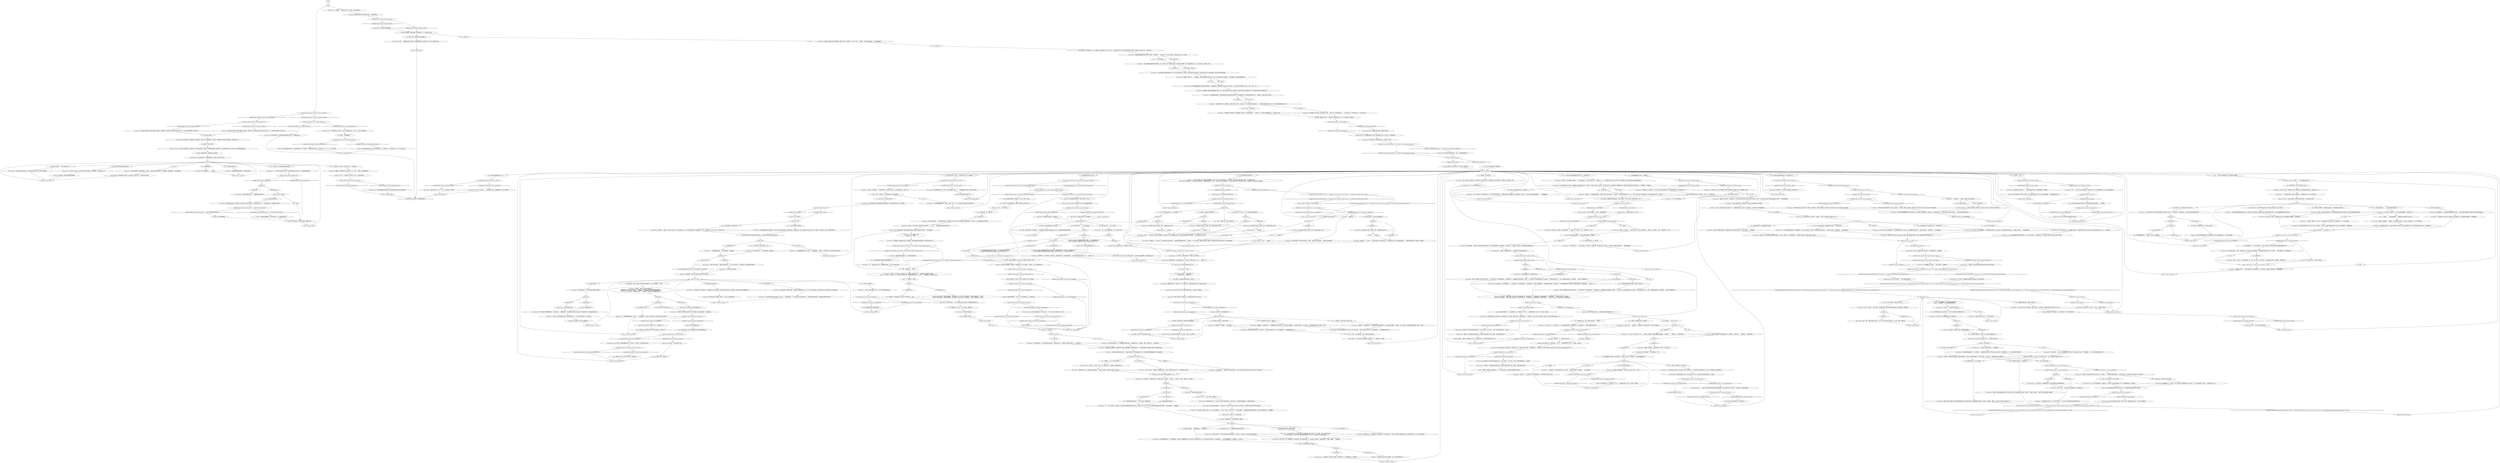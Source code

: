 # SEAFORT / DESERTER BONUS
# Extra open threads
#
#LOGIC (INT) red check
# ==================================================
digraph G {
	  0 [label="START"];
	  1 [label="input"];
	  2 [label="Physical Instrument: *类固醇*是怎么回事？它激起了你的兴趣……"];
	  3 [label="You: “你有1000次杀死他的机会。”"];
	  4 [label="Composure: 你注意到这个枯瘦男人的原因不是胃痛，或者咳嗽，或者营养不良。而是你之前正好*没有*看见的东西。对于一个在城市荒野中躲藏了44年的人来说……"];
	  5 [label="Composure: 你注意到这个枯瘦男人的原因不是胃痛，或者咳嗽，或者营养不良。而是你之前正好*没有*看见的东西。对于一个在城市荒野中躲藏了44年的人来说……"];
	  6 [label="what_ails_him"];
	  7 [label="You: “你在服用安非他命吗？”"];
	  8 [label="The Deserter: “他们之中最糟糕的就是那个鲜血淋漓的*邪恶女巫*，乘着她的游艇，舔弄着嘴唇。现在那个老婊子已经离开了，她那个持枪行凶的陶瓷士兵也死了——所以，其实，不对……”"];
	  9 [label="The Deserter: “高兴了吗？全都没了……”他凝视着脚下的灰尘。周围都是会灰扑扑、脏兮兮的春草。"];
	  10 [label="You: “灰域在等待？”"];
	  11 [label="Variable[\"seafort.deserter_logic_young_joyce\"]"];
	  12 [label="Variable[\"seafort.deserter_logic_young_joyce\"]", shape=diamond];
	  13 [label="!(Variable[\"seafort.deserter_logic_young_joyce\"])", shape=diamond];
	  14 [label="IsKimHere()"];
	  15 [label="IsKimHere()", shape=diamond];
	  16 [label="!(IsKimHere())", shape=diamond];
	  17 [label="You: “你应当这么做。按照*康米主义者*的风格。”"];
	  18 [label="Variable[\"tc.statue_was_shot\"]"];
	  19 [label="Variable[\"tc.statue_was_shot\"]", shape=diamond];
	  20 [label="!(Variable[\"tc.statue_was_shot\"])", shape=diamond];
	  21 [label="You: “你是说埃德加，艾弗拉特的兄弟？”"];
	  22 [label="edgar_the_union"];
	  23 [label="Variable[\"pier.joyce_intro_evrart_happened\"]"];
	  24 [label="Variable[\"pier.joyce_intro_evrart_happened\"]", shape=diamond];
	  25 [label="!(Variable[\"pier.joyce_intro_evrart_happened\"])", shape=diamond];
	  26 [label="You: “你们聊了些什么？”"];
	  27 [label="You: “的确。”（不要告诉他。）"];
	  28 [label="Volition: 克服这个难关，继续前进！"];
	  29 [label="Logic: 他知道这回事。可以，突破口来了……"];
	  30 [label="The Deserter: “回到大科戎或者是贝当古的家……某些类似的地方吧。他们在那里建起了新住宅，在她身处的地狱周围拔地而起。还有那些废墟……”"];
	  31 [label="You: “怎么会？”"];
	  32 [label="IsKimHere()"];
	  33 [label="IsKimHere()", shape=diamond];
	  34 [label="!(IsKimHere())", shape=diamond];
	  35 [label="Kim Kitsuragi: “我觉得现在不是说这个的时候，警官。”警督试着打断这个话题……"];
	  36 [label="Variable[\"seafort.deserter_comp_finish_interrogation\"]"];
	  37 [label="Variable[\"seafort.deserter_comp_finish_interrogation\"]", shape=diamond];
	  38 [label="!(Variable[\"seafort.deserter_comp_finish_interrogation\"])", shape=diamond];
	  39 [label="Jump to: [time_to_get_Info]"];
	  40 [label="The Deserter: 自己好多了。我甚至还藏了一枚子弹，这样永远都会还剩一颗。留给他的那一颗……”他看向内陆，脸部线条紧绷起来。“最近没见到他了……肯定是关节炎犯了吧。老不死的……”\n自己好多了。我甚至还藏了一枚子弹，这样永远都会还剩一颗。留给他的那一颗……”他看向内陆，脸部线条紧绷起来。“最近没见到他了……肯定是关节炎犯了吧。希望能疼死他。希望他痛不欲生。”"];
	  41 [label="You: “很严重的关节炎，没错。他这周不会出来玩了。”（撒谎）"];
	  42 [label="Jump to: [bonus_hatred_hub]"];
	  43 [label="Cuno: 小孩看着你猛烈地敲打着自己的脑袋——为了想出跟凶杀案之间的关联。\n小孩看着你又在猛烈地敲打着自己的脑袋。这是走访过程中的第二次了。"];
	  44 [label="IsKimHere()"];
	  45 [label="IsKimHere()", shape=diamond];
	  46 [label="!(IsKimHere())", shape=diamond];
	  47 [label="Volition: 顺便问问那个‘游行的大公鸡’。保证你把一切都搞明白。"];
	  48 [label="Composure: 对于一个有胃疾的60岁老人来说——终其一生都孤独地生活在一个无人岛——他似乎出奇地健康。"];
	  49 [label="You: “德罗斯先生，你在服用某种精神活性物质吗？”"];
	  50 [label="You: “就这些？”"];
	  51 [label="The Deserter: “你被自己的容貌困扰了，”他摇摇头，“因为这就是你仅剩的一切。有钱人从你那里夺走了一切。除了你的酒瓶。”"];
	  52 [label="Jump to: [bonus_hatred_hub]"];
	  53 [label="You: “我们稍微认真一下。这个*真实的世界*——在这个真实的世界，你的肤色还有你的话语都有着某种*意味*。”"];
	  54 [label="The Deserter: 他点点头。“那种女人是依靠工人阶级年轻小伙子的生命力*为食*的。而且他们*允许*她这样做。”"];
	  55 [label="IsKimHere()"];
	  56 [label="IsKimHere()", shape=diamond];
	  57 [label="!(IsKimHere())", shape=diamond];
	  58 [label="Authority: 腐败的指控。把它们推到一边，赶紧换个话题，警官！给*他*施加压力。"];
	  59 [label="You: “工会不是艾弗拉特在领导吗？”"];
	  60 [label="The Deserter: “一开始是隔着墙跟他聊……”他不再戳弄灰烬，只是摇摇头。"];
	  61 [label="talking_union"];
	  62 [label="Jump to: [welcome_to_evrart]"];
	  63 [label="You: “她也是个女人，对吧？就像那个卡拉洁……”\n“她也是个女人，不是吗？”"];
	  64 [label="Encyclopedia: 芭芭拉·穆斯科娃和麻木12号，乔伊斯·梅西耶的选择……"];
	  65 [label="The Deserter: “嗯……她可能在自己身上喷了一整罐那种*鬼玩意*。当然，我从没靠近去闻过……”"];
	  66 [label="Half Light: 又是一阵暴怒。跟他对她的愤怒不太一样……"];
	  67 [label="Authority: 白痴，做点什么吧，你不能现在开小差，这可不是乱蹦乱跳的时候。"];
	  68 [label="Logic: 天啦，我们正身处边缘！已经到最后了——你甚至都想不起来该怎么连接这些线索，是吗？杀人嫌疑犯正轻蔑地盯着你看呢！"];
	  69 [label="You: “跟工会老大有关……选举。前任领导……”"];
	  70 [label="You: “停停停。在你变得太激动之前，我们先退后一步。”"];
	  71 [label="IsKimHere()"];
	  72 [label="IsKimHere()", shape=diamond];
	  73 [label="!(IsKimHere())", shape=diamond];
	  74 [label="Variable[\"seafort.deserter_told_rene_is_dead\"]"];
	  75 [label="Variable[\"seafort.deserter_told_rene_is_dead\"]", shape=diamond];
	  76 [label="!(Variable[\"seafort.deserter_told_rene_is_dead\"])", shape=diamond];
	  77 [label="Rhetoric: 他喝醉了，她想到。我们都知道这一点。不过，她还是*尝试*以一种宽容的角度来看待这个问题……"];
	  78 [label="Esprit de Corps: “警察工作？”巡警茱蒂特·迈诺特回复到，声音里夹杂着些许希望。还有一丝温暖，对抗着水面吹来的冷风……"];
	  79 [label="Kim Kitsuragi: “很抱歉，德罗斯先生。”警督柔声说到。“我明白，你认识他很久了。”"];
	  80 [label="Logic: 就是它！这就是你没有把自己联系在一起的地方……"];
	  81 [label="You: 被激活了？被什么激活了？"];
	  82 [label="Variable[\"seafort.deserter_composure_white_succeeded\"]"];
	  83 [label="Variable[\"seafort.deserter_composure_white_succeeded\"]", shape=diamond];
	  84 [label="!(Variable[\"seafort.deserter_composure_white_succeeded\"])", shape=diamond];
	  85 [label="Jump to: [what_ails_him]"];
	  86 [label="Kim Kitsuragi: “你说过你在服用止痛药……”警督顺着你的思路往下走。"];
	  87 [label="The Deserter: “因为*种族主义者*。马丁内斯的每个人都是种族主义者，在这个世界上，他们最喜欢的东西——就是收听种族主题的广播节目。在废墟里，在他们的卡车上。”他指向内陆。"];
	  88 [label="The Deserter: “有钱人不在乎*肤色*。他统治着整个世界，而且还会嘲笑你的道德独白。”他凝视着余烬。"];
	  89 [label="The Deserter: “还有你那套垃圾种族主义理论。那个你也可以自己留着。为了有钱人在4频道不断播放那些对话，腐蚀工人阶级的团结性。”他凝视着余烬。"];
	  90 [label="You: “明白。”"];
	  91 [label="The Deserter: “嗯，”他专注地吐着唾沫。"];
	  92 [label="You: “因为愤世嫉俗的广告业雅皮士竖立了一个*解构*的版本。”"];
	  93 [label="The Deserter: “妄想的艺术资产阶级分子……”他挥手让你离开。"];
	  94 [label="The Deserter: “我们的海报总是最漂亮的……也许你是对的。”他的眼睛里充满了理解。“辩证法*就是*这么运作的。不过要理解一点——艺术*仍然*是资产阶级的产物。”"];
	  95 [label="The Deserter: “不要这么神经质。根据对土地的需求重新安置劳动力是*司空见惯*的事情。所有国家都应该这样做。这叫移民。”他摇摇头，嘟囔到：“你这个资产阶级的艺术法西斯主义者……”"];
	  96 [label="(Variable[\"seafort.deserter_reaction_deserter_shot_statue\"]   or  Variable[\"seafort.deserter_viscal_deserter_shot_statue\"])  and  Variable[\"XP.connect_statue_bullets_to_deserter\"] == false"];
	  97 [label="(Variable[\"seafort.deserter_reaction_deserter_shot_statue\"]   or  Variable[\"seafort.deserter_viscal_deserter_shot_statue\"])  and  Variable[\"XP.connect_statue_bullets_to_deserter\"] == false", shape=diamond];
	  98 [label="!((Variable[\"seafort.deserter_reaction_deserter_shot_statue\"]   or  Variable[\"seafort.deserter_viscal_deserter_shot_statue\"])  and  Variable[\"XP.connect_statue_bullets_to_deserter\"] == false)", shape=diamond];
	  99 [label="Jump to: [bonus_hatred_hub]"];
	  100 [label="Rhetoric: 好吧，他不是为了他们才杀了吊人。但他在暗示什么。"];
	  101 [label="You: “的确。对于那些节拍，还有什么好说的呢？”"];
	  102 [label="Variable[\"seafort.deserter_drama_more_here\"]"];
	  103 [label="Variable[\"seafort.deserter_drama_more_here\"]", shape=diamond];
	  104 [label="!(Variable[\"seafort.deserter_drama_more_here\"])", shape=diamond];
	  105 [label="Variable[\"pier.electrochem_numb_twelve\"]  and  Variable[\"tc.barbara_muskova_joyce\"]"];
	  106 [label="Variable[\"pier.electrochem_numb_twelve\"]  and  Variable[\"tc.barbara_muskova_joyce\"]", shape=diamond];
	  107 [label="!(Variable[\"pier.electrochem_numb_twelve\"]  and  Variable[\"tc.barbara_muskova_joyce\"])", shape=diamond];
	  108 [label="You: “埃德加找人打了个电话——为什么会这样，德罗斯先生？”"];
	  109 [label="Electrochemistry: 真相！"];
	  110 [label="Variable[\"seafort.deserter_concept_hard_core\"]"];
	  111 [label="Variable[\"seafort.deserter_concept_hard_core\"]", shape=diamond];
	  112 [label="!(Variable[\"seafort.deserter_concept_hard_core\"])", shape=diamond];
	  113 [label="Kim Kitsuragi: “德罗斯先生，关于你的交易。”警督转向他。“跟埃德加的交易。科奈尔雇佣兵的死亡，只是*碰巧*对克莱尔兄弟有利。不过……”他靠近了一些。"];
	  114 [label="Variable[\"seafort.deserter_auth_finish_interrogation\"]"];
	  115 [label="Variable[\"seafort.deserter_auth_finish_interrogation\"]", shape=diamond];
	  116 [label="!(Variable[\"seafort.deserter_auth_finish_interrogation\"])", shape=diamond];
	  117 [label="Authority: 你是*法律*。他必须泄露这条消息！"];
	  118 [label="You: “金，我们解决不了这部分问题。我们该怎么做？”"];
	  119 [label="The Deserter: “那个保皇派的食尸鬼一直在玩，搞得好像这个游戏就是*生活本身*！咔哒咔哒，”他发出小球连在一起的声音，“每天都在对岸玩。还有那套制服，就像鹦鹉的羽毛！我甚至都不想提他背叛自己*种族*的事。一个地掷球疯子，*种族叛徒*。”"];
	  120 [label="The Deserter: “他*是*一颗美味多汁的夹心软糖，那家伙。一个真正的乐趣。为了留给黑暗的那天——最黑暗的那天——我把枪塞进自己嘴里的那天。我想到：不，别浪费子弹。把这枚铅弹留给那只大公鸡雷内。为了他杀掉的那些小伙子——然后，我看着他玩球的样子，突然感觉到……”他发出一声渴望的叹息。"];
	  121 [label="Variable[\"seafort.deserter_told_rene_is_dead\"]"];
	  122 [label="Variable[\"seafort.deserter_told_rene_is_dead\"]", shape=diamond];
	  123 [label="!(Variable[\"seafort.deserter_told_rene_is_dead\"])", shape=diamond];
	  124 [label="The Deserter: “我甚至都不在乎那些婊子了……”他沮丧地凝视着芦苇丛。“赶快把事情做完。逮捕我吧。”"];
	  125 [label="Variable[\"seafort.deserter_logic_disappointment\"]"];
	  126 [label="Variable[\"seafort.deserter_logic_disappointment\"]", shape=diamond];
	  127 [label="!(Variable[\"seafort.deserter_logic_disappointment\"])", shape=diamond];
	  128 [label="Empathy: 他让他想到了自己。相同的仇恨。一模一样……你试着想出别的什么东西，不过没有，只有仇恨。"];
	  129 [label="Variable[\"seafort.deserter_wc_health_failed_once\"]"];
	  130 [label="Variable[\"seafort.deserter_wc_health_failed_once\"]", shape=diamond];
	  131 [label="!(Variable[\"seafort.deserter_wc_health_failed_once\"])", shape=diamond];
	  132 [label="You: 坏脾气难道不就是他生活的副产品吗？"];
	  133 [label="The Deserter: “就像那些堕落的摇滚明星？”他并没有给出答案。"];
	  134 [label="You: “你说过你在服用止痛药……”"];
	  135 [label="The Deserter: “很明确，整座城市就是一座骸骨教堂，被剥的干干净净，挂满霓虹灯。不过马丁内斯……”他摇摇头，一副厌恶至极的表情，“马丁内斯是最糟糕的。”"];
	  136 [label="The Deserter: “是的，蜷缩在集装箱里的那只苍蝇幼虫。他让一些虚无主义的广告业雅皮士竖起了一座菲利普三世的雕像——那个感染梅毒的杀人犯——就立在广场中央。来唾弃工人阶级。”"];
	  137 [label="The Deserter: “我们把他推下马车的时候，其实做得很好。如果……能在30年代，那群*迪斯科婊子*……”接下来的只剩下一堆不祥的呓语。你一个字也听不出来。"];
	  138 [label="You: “怎么会这样？”"];
	  139 [label="The Deserter: “满满的都是类固醇和瑞瓦肖92电台。种族这个，种族那个的……全都是那个工人主义的工会批准的，还有领导它的那个工人主义闹剧……”"];
	  140 [label="The Deserter: “是的——*类固醇*。一个打了类固醇的种族主义者。”"];
	  141 [label="The Deserter: “老？是个酒鬼？”每说出一个词，他的目光就越来越歪斜。“法西斯主义者？”"];
	  142 [label="Jump to: [mhead_chat]"];
	  143 [label="shooty_heartz"];
	  144 [label="You: “我不知道。也许有点太牵强了。”"];
	  145 [label="Suggestion: 他依然拒绝相信你赞同马佐夫社会经济学，不过这种愉悦的思想还是给了他一些安慰。"];
	  146 [label="Jump to: [shooty_heartz]"];
	  147 [label="Variable[\"seafort.deserter_union_chat_done\"]"];
	  148 [label="Variable[\"seafort.deserter_union_chat_done\"]", shape=diamond];
	  149 [label="!(Variable[\"seafort.deserter_union_chat_done\"])", shape=diamond];
	  150 [label="The Deserter: “没错。”他点点头。“一种不必要的，多愁善感的姿态。我应该把子弹留给自由资本主义的畸形野兽。真的很丢脸……”"];
	  151 [label="Rhetoric: 失望——如此地个人化。他表现出自己对工会高层的熟悉。"];
	  152 [label="IsKimHere()"];
	  153 [label="IsKimHere()", shape=diamond];
	  154 [label="!(IsKimHere())", shape=diamond];
	  155 [label="The Deserter: “我没有接近任何人！我一直在躲藏。是埃德加来找我的。”"];
	  156 [label="You: “这是什么时候的事？”"];
	  157 [label="The Deserter: “我看见你了。”老人点点头。“让他们待在那里，是那个猪舍活该。让人毛骨悚然的石棺，传道书讲的都是恋童癖……”他看着海岸边的教堂，声音消失在一阵海风中。"];
	  158 [label="The Deserter: “嗨……”男人支支吾吾。"];
	  159 [label="Rhetoric: 什么也不说。"];
	  160 [label="The Deserter: “*某个人*杀了她，”他耸耸肩，眼神突然变得冰冷。“或者，也许是那头母牛掉下去了。过去很模糊，我只知道……”"];
	  161 [label="Kim Kitsuragi: “如果你能证明这一点——告诉RCM一些关于埃德加的事情——就没你的事了。”警督的声音更加镇定了，仿佛这根本不算什么。"];
	  162 [label="Rhetoric: ……完全没用！"];
	  163 [label="Pain Threshold: 敲敲自己的脑袋，来个跨接起动！"];
	  164 [label="You: “那里没人……”"];
	  165 [label="Kim Kitsuragi: “把这场盛宴留到之后？”警督愉快地问到。"];
	  166 [label="You: “是的。”"];
	  167 [label="The Deserter: “不，你没有！他不会离开这么久的……”老康米主义者看着你，黑色的眼睛因为怀疑而颤抖。“我等得太久了……我等得太久了，结果现在他死了。”"];
	  168 [label="The Deserter: “我不想提那些该死的工人主义者。他们全都是叛徒。脑死亡了……”他挥舞着胳膊，激动不安，同时又心灰意冷。"];
	  169 [label="IsCunoInParty()"];
	  170 [label="IsCunoInParty()", shape=diamond];
	  171 [label="!(IsCunoInParty())", shape=diamond];
	  172 [label="Savoir Faire: 薄冰上那些吵吵闹闹的低能儿，沉没——是那些帐篷里的孩子！"];
	  173 [label="The Deserter: “现在他们都死了。”他只是摇摇头。“该死……”"];
	  174 [label="The Deserter: “不！”他的目光不再直透你的身体。“我不会像这座城市的其余部分一样，被这些狗屁玩意填满。”"];
	  175 [label="Composure: 不是镇定剂。从他的状态来看，更像是兴奋剂。"];
	  176 [label="You: 让他说完，不要打断。"];
	  177 [label="The Deserter: “在帐篷里，像动物一样……”他指向教堂。“就像冰面上那群吵吵闹闹的白痴！可惜，他们没有淹死在自己的帐篷里。”他不停地摇着头，因为错过的景象而忧伤。"];
	  178 [label="You: “克莱尔先生？”"];
	  179 [label="Logic: 他*可能*指的是年轻时的乔伊斯。他们来这里的时候肯定在听迪斯科……不过很难说。"];
	  180 [label="Conceptualization: 等等！你突然想到……也许并不像看起来的那样？"];
	  181 [label="Jump to: [shooty_heartz]"];
	  182 [label="Suggestion: 他被这个埃德加的花言巧语哄住了。他们肯定亲自见过面才会激起如此的仇恨。"];
	  183 [label="Jump to: [bonus_hatred_hub]"];
	  184 [label="You: 他跟埃德加之前有什么交易？"];
	  185 [label="You: Variable[\"seafort.deserter_rc_logic_link_between_des_and_edgar\"]"];
	  186 [label="Variable[\"seafort.deserter_rc_logic_link_between_des_and_edgar\"]", shape=diamond];
	  187 [label="!(Variable[\"seafort.deserter_rc_logic_link_between_des_and_edgar\"])", shape=diamond];
	  188 [label="You: “退化的节拍。”（点点头。）“那个节拍还有很长的路要走呢。”"];
	  189 [label="The Deserter: “因为母牛的右肺部中了一枪。她抓着胸口摔进运河淹死了。或者是失血过多——这很难说。那是一份草率的工作。一个移动的目标。”"];
	  190 [label="Kim Kitsuragi: “我觉得现在不是说这个的时候，警官。”警督试着打断这个话题……"];
	  191 [label="The Deserter: “你只知道我看着它发生了——而且我很喜欢，非常喜欢。她那圆滚滚的身体，像软木塞一样在运河里浮浮沉沉。那个淡黄色的包还背在她身上，勒住她的脖颈……”冰冷的黑眼睛看着运河，然后看着你——眨了眨眼。"];
	  192 [label="Esprit de Corps: 一旦他被拘留，还有*很多*工作要做——警督知道这一点。他朝你微微点头，示意你继续。"];
	  193 [label="You: “跟工会老大有关……”（敲打自己的脑袋。）"];
	  194 [label="IsKimHere()"];
	  195 [label="IsKimHere()", shape=diamond];
	  196 [label="!(IsKimHere())", shape=diamond];
	  197 [label="Kim Kitsuragi: “那你为他们杀的*其他*人呢？”"];
	  198 [label="time_to_get_Info"];
	  199 [label="Kim Kitsuragi: “我们之后还有很多时间可以讨论这个问题，德罗斯先生。”他没有让他继续幸灾乐祸。“在你未决羁押期间——未决羁押需要*好多年*呢。”"];
	  200 [label="The Deserter: “他*是*一颗美味多汁的夹心软糖，那家伙。一个真正的乐趣。为了留给黑暗的那天——最黑暗的那天——我把枪塞进自己嘴里的那天。我想到：不，别浪费子弹。把这枚铅弹留给那只大公鸡雷内。为了他杀掉的那些小伙子——然后，我看着他玩球的样子，突然感觉到……”他发出一声渴望的叹息。"];
	  201 [label="choice_to_tell_of_rene"];
	  202 [label="You: “你知道吗，关于那个雷内……”"];
	  203 [label="Variable[\"plaza.rene_know_dead\"]"];
	  204 [label="Variable[\"plaza.rene_know_dead\"]", shape=diamond];
	  205 [label="!(Variable[\"plaza.rene_know_dead\"])", shape=diamond];
	  206 [label="The Deserter: “你以为我没见过别人死去吗？我只看见人们死去。媾合和死亡——还有我们有过的所有其他计划。为了爱。为了殖民灰域。全他妈的搞砸了……”"];
	  207 [label="Cuno: “狡猾的杂种没有信守诺言……”小孩一直在听，嘴巴都没合拢。"];
	  208 [label="Cuno: “有时候坤诺喜欢看着那个垃圾袋。看着那个大胖垃圾袋……”"];
	  209 [label="The Deserter: “而我把它们全都浪费掉了。现在又有什么关系呢？他走了。化为尘土。”"];
	  210 [label="Jump to: [themainhub]"];
	  211 [label="You: 欲望。他的*腺体*……现在不是应该停止了吗？"];
	  212 [label="You: “是啊，等等。我们还有更严肃的问题要讨论。”"];
	  213 [label="The Deserter: “最*糟糕的*就是那只穿着制服趾高气扬的大公鸡，整天只知道扔球。种族主义者和自由主义者站在我们的坟头舞蹈还不够吗！那个老保皇派的食尸鬼也在废墟中游行。”"];
	  214 [label="You: “嗯……还有大门附近的种族主义者，身体里充满了类固醇？”"];
	  215 [label="The Deserter: “我有什么*意见*？你觉得有钱人对这个白痴有意见吗？收音机里的那些有钱人，把意见告诉你了吗？”"];
	  216 [label="The Deserter: “类固醇和广播节目……”他的声音逐渐消失，变成沮丧的低吟。“也许瑞瓦肖98AM*辐射*了那些流浪汉，这才是最糟糕的……”"];
	  217 [label="You: “那他为什么会在*那里*？”"];
	  218 [label="Jump to: [bonus_hatred_hub]"];
	  219 [label="The Deserter: “是的。某些*广告业*的蟑螂创建了一个愤世嫉俗的*解构*版。诚实的工人阶级用塑胶炸药把它拆掉了——结果它又立起来了，咧开嘴笑着……”他厌恶地摇摇头。"];
	  220 [label="The Deserter: “工会的那个胖子让他们立在那里的。跟他一样腐败。也许也拿到了一张数额丰厚的支票，跟*执法人员*分享……”"];
	  221 [label="The Deserter: 他耸耸肩。“其中有一件事我搞对了。”"];
	  222 [label="The Deserter: “一开始是隔着墙跟他们聊，”他说到。“一开始是隔着墙。为了维持工厂资本的运转。他们应该走在所有者*前面*的。”"];
	  223 [label="Logic: 哦不，你没有想出这里的联系！在这么*关键*的一个时刻……"];
	  224 [label="You: “然后她就这么……消失了。”"];
	  225 [label="IsKimHere()"];
	  226 [label="IsKimHere()", shape=diamond];
	  227 [label="!(IsKimHere())", shape=diamond];
	  228 [label="You: “你朝她开枪了。”"];
	  229 [label="You: “你可以告诉我，在这里。不会*那么*可用的。”\n“你可以告诉一位同伴。不会*那么*有用的。”"];
	  230 [label="Rhetoric: 还有什么可以说的？你*总是*有什么话说。"];
	  231 [label="The Deserter: “我看见你了。”老人点点头。“我不觉得你会为此感到*骄傲*——驱逐那些有精神障碍的流浪汉，”他耸耸肩。“不过对于你来说，那是物权法的问题。如果明天一家弗利多突然出现在冰面上的话，我也不会觉得吃惊。”"];
	  232 [label="Conceptualization: ……完全没用！"];
	  233 [label="The Deserter: “嗨……”又是一阵结巴。“现在听起来，你想让我为你们那套装模作样的法律*作证*。我剩下的日子不多了。让他们腐烂在国际道德伦理委员会的牢房里吧——我该说的都说了。”他咳嗽起来。"];
	  234 [label="The Deserter: “我记得他……”他指着他黑色的眼睛。“我是从*胡桃士兵*里认出他的——不是他本人，而是他的构造和模型。成千上万个。我还以为在自由主义者赶来营救之前，我们就把他们全都干掉了。我们漏了一个……”"];
	  235 [label="The Deserter: “冷静？我又不生气……”他的手还在颤抖。“我*喜欢*他。他提醒了我，我们到底是在为什么而战斗。至少我们杀了弗里塞尔和他的骑士……”他突然咳嗽起来。"];
	  236 [label="The Deserter: “又胖又圆。像一只野鸡，*祈求*着突然死亡……”他咧嘴一笑，小声说到：“求你了，德罗斯先生。杀了我。”"];
	  237 [label="The Deserter: “又胖又圆。像一只野鸡……”他没听见你说话。“只是*祈求*着突然死亡。”他咧嘴一笑，柔声说到：“求你了，德罗斯先生。杀了我。”"];
	  238 [label="The Deserter: 公社社员摇摇头，几乎有些垂延欲滴。“一个真正的乐趣。为了留给黑暗的那天——最黑暗的那天，”他的脸上依然挂着笑容。“当我把枪塞进自己嘴里，我总是会想：不，把这枚铅弹留给那只大公鸡雷内。看着他玩球的样子，我突然感觉到……”他呼出一口气。"];
	  239 [label="Empathy: 雷内的事还压在他的心头。"];
	  240 [label="Jump to: [bonus_hatred_hub]"];
	  241 [label="Conceptualization: 那一尊雕像好像有什么问题，还有那些虚无主义的广告公司的人？可能值得调查……"];
	  242 [label="Empathy: 他暂时为他担心了一阵。他让他想到了自己。相同的仇恨。一模一样……你试着想出别的什么东西——不过没有，只有仇恨。"];
	  243 [label="The Deserter: 一丝愤怒掠过。“所有人都会在乎彼此。我关心的是……看见别人的脑袋开花。结果现在……这个世界真可恨。”"];
	  244 [label="Electrochemistry: 这里肯定有些荷尔蒙的东西。不管他到底情况如何，肯定有一种性元素在里面。"];
	  245 [label="IsTHCPresent(\"revacholian_nationhood\")  or  IsTHCPresent(\"ultraliberal\")"];
	  246 [label="IsTHCPresent(\"revacholian_nationhood\")  or  IsTHCPresent(\"ultraliberal\")", shape=diamond];
	  247 [label="!(IsTHCPresent(\"revacholian_nationhood\")  or  IsTHCPresent(\"ultraliberal\"))", shape=diamond];
	  248 [label="Jump to: [what_ails_him]"];
	  249 [label="Jump to: [themainhub]"];
	  250 [label="You: 别了。那个说得差不多了，这样没什么结果的。"];
	  251 [label="The Deserter: “我见过*真实的世界*。在06年。旗帜招展。年轻人游行示威，彼此友好相待。他们梦想着在星空中翱翔一百万年。而这里……”他低头看着灰烬。“只有灰域在等待。”"];
	  252 [label="The Deserter: “菲利普二世在一个婊子的家里感染了梅毒，”他噼里啪啦一股脑说了出来。“那座雕像令人厌恶。”"];
	  253 [label="You: “不过它还在那里。”"];
	  254 [label="You: “事实上，与其说是解构，不如说*被爆炸的瞬间捕获了*。”\n“事实上，与其说是解构，不如说*被爆炸的瞬间捕获了*。”"];
	  255 [label="You: “典型的极左派背叛行为，压迫你们自己人。”"];
	  256 [label="The Deserter: “永远也不要相信引用马佐夫理论的工人主义者……”他突然想起来了：“哦，还有慈善。他们喜欢慈善活动——承诺给我毛毯和社会住房*。我这里还有他带来的煤气炉呢。”"];
	  257 [label="The Deserter: “一开始是隔着墙跟他们聊，”他说到。“一开始是隔着墙。为了维持工厂资本的运转。他们应该走在所有者*前面*的……”"];
	  258 [label="Drama: 还有更多东西，不过也许您掌握的信息还不够从他嘴里套出来……"];
	  259 [label="You: “20年前，你见到埃德加的时候。克莱尔兄弟还不是工会的领袖，对吗？”"];
	  260 [label="The Deserter: “她自己没办法打电话。”"];
	  261 [label="You: “是你做的。”（做一个步枪开火的动作。）"];
	  262 [label="IsKimHere()"];
	  263 [label="IsKimHere()", shape=diamond];
	  264 [label="!(IsKimHere())", shape=diamond];
	  265 [label="Kim Kitsuragi: “我觉得现在不是说这个的时候，警官。”警督试着打断这个话题……"];
	  266 [label="Kim Kitsuragi: “我觉得现在不是说这个的时候，警官。”警督试着打断这个话题……"];
	  267 [label="Kim Kitsuragi: “警官！”警督看着你敲打自己的脑袋——为了跟凶杀案联系起来。\n“警官！”警督看着你又开始敲打自己的脑袋。这是走访过程中的第二次了。"];
	  268 [label="The Deserter: “其他人？”"];
	  269 [label="Variable[\"seafort.deserter_physinst_finish_interrogation\"]"];
	  270 [label="Variable[\"seafort.deserter_physinst_finish_interrogation\"]", shape=diamond];
	  271 [label="!(Variable[\"seafort.deserter_physinst_finish_interrogation\"])", shape=diamond];
	  272 [label="The Deserter: “看看谁醒了。”他朝你咧嘴一笑。“从醉醺醺的恍惚状态里清醒了吗。这家伙甚至比我还糟糕……神经紧张。对于人类来说，生活在解除管制的地狱里可不容易，不是吗？”"];
	  273 [label="You: 只是点点头。"];
	  274 [label="The Deserter: “有什么好*激动*的？那个罪恶的食尸鬼？！”他的双手因为愤怒而颤抖。“我喜欢他站在那里。提醒着我，我们到底是在为什么而战斗。至少我们杀了弗里塞尔和他的骑士……”他突然咳嗽起来。"];
	  275 [label="Hand/Eye Coordination: 如果他有弹药就好了。"];
	  276 [label="IsCunoInParty()"];
	  277 [label="IsCunoInParty()", shape=diamond];
	  278 [label="!(IsCunoInParty())", shape=diamond];
	  279 [label="Esprit de Corps: 随迁警官让·‘苍鹭’·维克玛激动地走向码头，东边22公里处——在马丁内斯：“他怎么*可能*在那里待那么久，”他说到。"];
	  281 [label="The Deserter: 他摆摆手，追逐着某种并不存在的东西。“不，我不*好*，我便血，而且周围都是疯子……”"];
	  282 [label="Jump to: [themainhub]"];
	  283 [label="You: “工人主义的拙劣模仿？”"];
	  284 [label="You: “你说得对。我也是一个头脑冷静又有道德的人，没有受到测颅先生的影响。”"];
	  285 [label="You: “不。我是说……”（继续指着你的脸。）“通常略带点红色还有粉色，像我一样。”"];
	  286 [label="The Deserter: “也许你是对的……”突然间，他的黑眼睛里充满了理解。“辩证法*就是*这么运作的。不过要理解一点——艺术*仍然*是资产阶级的产物。”"];
	  287 [label="Variable[\"seafort.deserter_reaction_deserter_shot_statue\"]  or Variable[\"seafort.deserter_concept_something_is_off\"]  or  Variable[\"seafort.deserter_viscal_deserter_shot_statue\"]  or  Variable[\"seafort.deserter_viscal_complicated_shot\"]"];
	  288 [label="Variable[\"seafort.deserter_reaction_deserter_shot_statue\"]  or Variable[\"seafort.deserter_concept_something_is_off\"]  or  Variable[\"seafort.deserter_viscal_deserter_shot_statue\"]  or  Variable[\"seafort.deserter_viscal_complicated_shot\"]", shape=diamond];
	  289 [label="!(Variable[\"seafort.deserter_reaction_deserter_shot_statue\"]  or Variable[\"seafort.deserter_concept_something_is_off\"]  or  Variable[\"seafort.deserter_viscal_deserter_shot_statue\"]  or  Variable[\"seafort.deserter_viscal_complicated_shot\"])", shape=diamond];
	  290 [label="Inland Empire: 你觉得自己忘了什么东西……没关系。这不重要。继续吧！"];
	  291 [label="welcome_to_evrart"];
	  292 [label="Logic: 克莱尔兄弟知道马丁内斯的一切，当然也该知道他！也许他们请求他……"];
	  293 [label="Jump to: [welcome_to_evrart]"];
	  294 [label="Suggestion: 先别直接说杀人的事，先彻底探讨别的问题，软化他的态度……"];
	  295 [label="IsKimHere()"];
	  296 [label="IsKimHere()", shape=diamond];
	  297 [label="!(IsKimHere())", shape=diamond];
	  298 [label="Kim Kitsuragi: “再也不做？你之前为埃德加做过什么？”"];
	  299 [label="You: “你知道吗，其实那些节拍挺*进步*的。”"];
	  300 [label="The Deserter: “我在电台里听到，那些吵吵闹闹的玩意。几百遍了，都是同一种强烈的堕落……伪装成文化的愤世嫉俗。”"];
	  301 [label="Variable[\"tc.claire_predecessor_disappeared\"]"];
	  302 [label="Variable[\"tc.claire_predecessor_disappeared\"]", shape=diamond];
	  303 [label="!(Variable[\"tc.claire_predecessor_disappeared\"])", shape=diamond];
	  304 [label="The Deserter: “还有钱——那个她也喜欢。那家伙是个真正的调解人，一个交易人……”他的眼睛里突然闪烁出仇恨的光芒。"];
	  305 [label="Kim Kitsuragi: “她有吗？”警督的声音很平静。“他们说她的*女儿*打来了电话，而不是她自己。不过那并不是她的女儿，不是吗？”\n“她有吗？”警督也感觉到了，就在他的眼睛里。“他们说她的*女儿*打来了电话，而不是她自己。不过那并不是她的女儿，不是吗？”"];
	  306 [label="Drama: 抽象一点。戏剧化一点。"];
	  307 [label="Variable[\"seafort.deserter_rhet_always_say_something\"]"];
	  308 [label="Variable[\"seafort.deserter_rhet_always_say_something\"]", shape=diamond];
	  309 [label="!(Variable[\"seafort.deserter_rhet_always_say_something\"])", shape=diamond];
	  310 [label="IsKimHere()"];
	  311 [label="IsKimHere()", shape=diamond];
	  312 [label="!(IsKimHere())", shape=diamond];
	  313 [label="Authority: 现场没有别的警官了，只有你。你*必须*控制住自己——完成这次审讯。"];
	  314 [label="Esprit de Corps: 警督站在你右边，飞快地朝你使了个眼色……"];
	  315 [label="Logic: 之前，你问他工会的时候，他说很*失望*。他们承诺过他什么东西。政治上的。"];
	  316 [label="The Deserter: “看看谁醒了。”他朝你咧嘴一笑。“从醉醺醺的恍惚状态里清醒了吗。这家伙甚至比我还糟糕……而且还这么情绪化。对于人类来说，生活在解除管制的地狱里可不容易，不是吗？”"];
	  317 [label="Jump to: [bonus_hatred_hub]"];
	  318 [label="IsCunoInParty()"];
	  319 [label="IsCunoInParty()", shape=diamond];
	  320 [label="!(IsCunoInParty())", shape=diamond];
	  321 [label="Jump to: [bonus_hatred_hub]"];
	  322 [label="Variable[\"seafort.deserter_sugg_hatred_or_hatred\"]"];
	  323 [label="Variable[\"seafort.deserter_sugg_hatred_or_hatred\"]", shape=diamond];
	  324 [label="!(Variable[\"seafort.deserter_sugg_hatred_or_hatred\"])", shape=diamond];
	  325 [label="The Deserter: “去你妈的……”老公社社员说到——眼睛盯着地面——似乎是对你脚下这座小岛说的。"];
	  326 [label="Variable[\"seafort.deserter_taking_drugs\"]"];
	  327 [label="Variable[\"seafort.deserter_taking_drugs\"]", shape=diamond];
	  328 [label="!(Variable[\"seafort.deserter_taking_drugs\"])", shape=diamond];
	  329 [label="Half Light: 憎恨赶走了他眼中的混乱，把忧郁也赶在了一边。他感到十分享受。"];
	  330 [label="bonus_hatred_hub"];
	  331 [label="The Deserter: “很奇怪，你老是不停地提起这件事。像你这种道德家总是痴迷于这些种族主义的话题。帮助统治阶级进行诈骗。”"];
	  332 [label="The Deserter: “然后他把你留在这里——对着自己肿胀的脸一通比划。有钱人统治着你和这个世界。而且他还在嘲笑你的坐立不安。”他凝视着余烬。"];
	  333 [label="The Deserter: “你在说什么？”古老的公社社员昂起了头。"];
	  334 [label="The Deserter: “艺术是资产阶级的产物。这是对人类的一种冒犯。每个画廊都应该被拆掉，所有艺术家都应该去叶科卡塔做30年苦工。”"];
	  335 [label="You: “是的。”"];
	  336 [label="Rhetoric: 不仅仅是这样。"];
	  337 [label="Kim Kitsuragi: “是的。丢脸。”警督飞快地做了点笔记。“这么多年，有那么多别的人要*惩罚*——不对吗，警探？”他转向你。"];
	  338 [label="The Deserter: “那只蛤蟆暴徒连个破地方都管不好。他完全*没有*接受过政治教育。他的双胞胎兄弟，埃德加·克莱尔，那个以前去瑞瓦肖东部的大学上过学。他吹嘘了一大通起义啊，异化啊，等等之类的游戏……”"];
	  339 [label="You: “他怎么知道你在这里？”"];
	  340 [label="You: “好吧，明白了。”"];
	  341 [label="Jump to: [bonus_hatred_hub]"];
	  342 [label="Inland Empire: 你有一种感觉，这里还隐藏着更多东西，不过是什么呢？这会是一个你永远也解不开的谜……"];
	  343 [label="The Deserter: “那头资产阶级的母牛……名字叫蒂费纳·霍利。”他眯起眼睛。“每次那个有钱人进城的时候，她都会舔他的手。从没见过一个工会领袖如此热衷于相互合作……”"];
	  344 [label="The Deserter: “她的确是。而且她对那些有钱人真的很温柔。肩膀上挎着芭芭拉·穆斯科娃的包，她喜欢背着它去上班……”"];
	  345 [label="The Deserter: “他们说，打了个电话——在战斗前夕。跑了。像尿渍一样被冲刷干净了……”他眯起眼睛，对着焦黑的木块笑了。\n“他们说，打了个电话——在战斗前夕。跑了。像尿渍一样被冲刷干净，或者是她昂贵的香水印一样，消失了……”他眯起眼睛，对着焦黑的木块笑了。"];
	  346 [label="You: “为什么？”"];
	  347 [label="Empathy: 同样的悠远而又冰冷的背叛。"];
	  348 [label="Jump to: [bonus_hatred_hub]"];
	  349 [label="Conceptualization: ……完全没用！"];
	  350 [label="Reaction Speed: 他很快意识到到底发生了什么。"];
	  351 [label="Jump to: [Kim Kitsuragi: \"\"About this deal you made.\" The lie...\"]"];
	  352 [label="Volition: 放松一下。这不是一场彻头彻尾的灾难。警督缓和了一下。只要继续下去，冷静些……"];
	  353 [label="Logic: 就这些，很遗憾，你只能想到这些，没错。"];
	  354 [label="You: “现在我不知道……”"];
	  355 [label="Half Light: 他带着对掠夺的欲望——在*憧憬*边缘徘徊的欲望——低语着。"];
	  356 [label="Variable[\"seafort.deserter_elchem_a_treat\"]"];
	  357 [label="Variable[\"seafort.deserter_elchem_a_treat\"]", shape=diamond];
	  358 [label="!(Variable[\"seafort.deserter_elchem_a_treat\"])", shape=diamond];
	  359 [label="Jump to: [bonus_hatred_hub]"];
	  360 [label="Suggestion: 雷内对他来说一定是个巨大的损失。也许你还能从他那里问出一些不那么让他愤怒的事情……因为那些愤怒已经不再。"];
	  361 [label="Variable[\"gates.mhead_introhub_reached\"]"];
	  362 [label="Variable[\"gates.mhead_introhub_reached\"]", shape=diamond];
	  363 [label="!(Variable[\"gates.mhead_introhub_reached\"])", shape=diamond];
	  364 [label="Variable[\"seafort.deserter_esprit_funeral\"]"];
	  365 [label="Variable[\"seafort.deserter_esprit_funeral\"]", shape=diamond];
	  366 [label="!(Variable[\"seafort.deserter_esprit_funeral\"])", shape=diamond];
	  367 [label="Untitled hub"];
	  368 [label="You: “德罗斯先生，你还好吗？你的记忆怎么样？”（完成检查。）"];
	  369 [label="You: 没关系。"];
	  370 [label="Composure: 又来了——古怪的手势。愤怒发作。当然了，还有胃部的问题……"];
	  371 [label="The Deserter: “低能……”穿着脏运动裤的老人盯着你，因为憎恨而喘息着。海面吹来一阵风，压弯了他身后的芦苇丛……"];
	  372 [label="You: 只是点点头。"];
	  373 [label="You: “环岛的那座雕像有点不对劲——还有梅毒？”"];
	  374 [label="You: “船上那个鲜血淋漓的邪恶女巫——邪恶女巫是什么？”"];
	  375 [label="You: “就我个人而言，*的确*对测颅先生有点意见，需要让大家听到。而且一点也不积极。”"];
	  376 [label="You: “哦，你是说公司代表。”"];
	  377 [label="The Deserter: “你那位亲爱的*港口公司代表*是一个邪恶女巫。我看见她了。那种女人是依靠工人阶级年轻小伙子的生命力为食的。而且他们*允许*她这样做。”"];
	  378 [label="You: “好吧。既然那个已经说定了……”"];
	  379 [label="The Deserter: “多么尖锐的评价啊！”他争论到。“的确如此，不是吗？它还在那里。你知道*为什么*吗？”"];
	  380 [label="Jump to: [shooty_heartz]"];
	  381 [label="The Deserter: 他朝你微微点点头，表示赞同。“为这个老修正主义者直接送到叶科卡塔。最后——为了弥补我的罪恶：修正主义，反动观念的形成，逃亡……”"];
	  382 [label="The Deserter: “那只丑陋的蛤蟆？我没指望他能把自己的屁股擦干净。我的意思是行动的*主脑*。聪明的那个。”"];
	  383 [label="The Deserter: “*节拍*……”老人嘲弄到。“暴力的资产阶级语言。就连音乐都是一种杀气腾腾的竞争形式。萨克斯管吹奏着反康米主义的曲调……”他的声音消失在一阵海风中。"];
	  384 [label="You: “但是她有吗？他们说是她女儿打的电话。那不是她的女儿，对吧？”"];
	  385 [label="The Deserter: “在这个世界上，每个人都是告密者。大家互相背叛。他们已经都被关起来了——因为背叛。最优秀的人，最善良的那些人，被屠杀，被践踏……”他看着城市。"];
	  386 [label="The Deserter: “40年的生活和抗争，可不是为了最后落得个通敌卖国的名声。我听见过——在8频道，40AM，瑞瓦肖深夜电台……”\n“40年的生活和抗争，可不是为了最后落得个通敌卖国的名声。我听见过——在8频道，40AM还有犯罪运河……”"];
	  387 [label="The Deserter: 他朝他摆了摆手指：“我抗争了40年，可不想最后落了个向国际体制告密的下场。该发生的已经发生了。”"];
	  388 [label="Variable[\"seafort.deserter_perc_fingernails\"]"];
	  389 [label="Variable[\"seafort.deserter_perc_fingernails\"]", shape=diamond];
	  390 [label="!(Variable[\"seafort.deserter_perc_fingernails\"])", shape=diamond];
	  391 [label="The Deserter: “*他妈的*，每天早晨都是，整整34年……”他愤怒地咬紧牙关。“扔那个该死的球。用一个球砸另一个球……我一直都很讨厌那个游戏。这可*不是*工人阶级的游戏。我不在乎他们在六月电台里说的那些话。”"];
	  392 [label="Electrochemistry: 一场盛宴。最好留着之后再说……他是喜欢把好东西留到最后享受的人。"];
	  393 [label="Jump to: [bonus_hatred_hub]"];
	  394 [label="Empathy: 看起来他不像。好吧。"];
	  395 [label="Variable[\"seafort.deserter_told_rene_is_dead\"]"];
	  396 [label="Variable[\"seafort.deserter_told_rene_is_dead\"]", shape=diamond];
	  397 [label="!(Variable[\"seafort.deserter_told_rene_is_dead\"])", shape=diamond];
	  398 [label="The Deserter: “一出悲喜剧……”他颤抖着活了过来。“瘾君子，妓女还有吃息族。”"];
	  399 [label="Composure: 除了非常古怪的手势，砸吧嘴唇和沮丧地凝视着火堆之外，你只能看出他老了。"];
	  400 [label="Electrochemistry: 还有欲望的闪现，叫嚣着即将爆发。对于他这个年纪的人并不常见。"];
	  401 [label="Rhetoric: 他有时的确很清醒。"];
	  402 [label="You: “冰面上那群*吵吵闹闹的白痴*……”"];
	  403 [label="The Deserter: “剖析种族问题……你们这群国际道德伦理委员会的猴子，一直在4频道继续这类话题，帮助有钱人用这些浅薄的话语骗人。”"];
	  404 [label="The Deserter: “哦，我肯定你在RCM已经*完全*把你那部分的*种族主义*内在化了。你不用告诉我。它都表现出来了。控制不住地说些颅骨测量师的话题……”"];
	  405 [label="Suggestion: 继续谈论颅骨测量师的话题。政治话题能从这个男人的嘴里套出信息来，让他无意中泄露事实。"];
	  406 [label="You: “因为忘记把它推倒了？”"];
	  407 [label="Visual Calculus: 菲利普雕像心脏上的弹孔……他的心脏中枪了。是他做的吗？"];
	  408 [label="The Deserter: “你在发什么疯？”他的眼睛里闪烁着一道灰暗的光芒……"];
	  409 [label="The Deserter: 他咳了几声，然后以一种沙哑的声音补充到。“而且，他们还是应该被送去叶科卡塔。”"];
	  410 [label="The Deserter: “根据对土地的需求重新安置劳动力是*司空见惯*的事情。所有国家都应该这样做。这叫移民。”他摇摇头，嘟囔到：“来自资产阶级艺术法西斯分子的威胁……”"];
	  411 [label="The Deserter: “对于一个资产阶级警察来说，你很擅长从一个老修正主义逃兵那里挖出信息。来吧，”他朝你微微点点头，表示赞同。"];
	  412 [label="You: “德洛斯先生，你是为了克莱尔兄弟杀死科奈尔雇佣兵的吗？为了煽动一场暴动？”（继续。）"];
	  413 [label="Logic: 那大概就是克莱尔兄弟掌权的时候。"];
	  414 [label="The Deserter: “20年前。现在他们俩都*走不动*了，对吧？那时候他们没那么胖。”"];
	  415 [label="Variable[\"seafort.deserter_rc_logic_link_between_des_and_edgar\"]"];
	  416 [label="Variable[\"seafort.deserter_rc_logic_link_between_des_and_edgar\"]", shape=diamond];
	  417 [label="!(Variable[\"seafort.deserter_rc_logic_link_between_des_and_edgar\"])", shape=diamond];
	  418 [label="IsTHCPresent(\"hardcore_aesthetic\")"];
	  419 [label="IsTHCPresent(\"hardcore_aesthetic\")", shape=diamond];
	  420 [label="!(IsTHCPresent(\"hardcore_aesthetic\"))", shape=diamond];
	  421 [label="You: “我让他们去教堂了。现在他们会在教堂里吵闹。”"];
	  422 [label="You: “是谁在*领导*？”"];
	  423 [label="Kim Kitsuragi: “关于你的交易，”警督立即明白了个中缘由，转向了嫌疑人。"];
	  424 [label="Pain Threshold: 该死。你为什么这么蠢？就这样吧——我们要中止这种精神故障。继续回到问题上面。"];
	  425 [label="The Deserter: “呃，是的，当然……”他喃喃自语。“肯定是肾结石。希望它很折磨人。至少让他不能扔球玩……”"];
	  426 [label="Variable[\"seafort.deserter_vol_row_of_black_days\"]"];
	  427 [label="Variable[\"seafort.deserter_vol_row_of_black_days\"]", shape=diamond];
	  428 [label="!(Variable[\"seafort.deserter_vol_row_of_black_days\"])", shape=diamond];
	  429 [label="Conceptualization: ……一种想法。通过那些无线电发射塔和印刷精美的传单，成年人告诉还是个青少年的他：一切皆有可能。只要我们投身战斗。"];
	  430 [label="Pain Threshold: 然后他失败了。他们全都失败了。"];
	  431 [label="Variable[\"seafort.deserter_told_rene_is_dead\"]"];
	  432 [label="Variable[\"seafort.deserter_told_rene_is_dead\"]", shape=diamond];
	  433 [label="!(Variable[\"seafort.deserter_told_rene_is_dead\"])", shape=diamond];
	  434 [label="Jump to: [bonus_hatred_hub]"];
	  435 [label="Jump to: [bonus_hatred_hub]"];
	  436 [label="Rhetoric: 他喝醉了，她想到。我们都知道这一点。不过，她还是*尝试*以一种宽容的角度来看待这个问题……"];
	  437 [label="The Deserter: 他撅起嘴唇，嘲笑着回忆。"];
	  438 [label="The Deserter: “我不知道那是什么……”他摇摇头。"];
	  439 [label="Half Light: 迪斯科婊子有点过了；憎恨关闭了他大脑的语言中枢，只留下一堆毫无意义的飞溅唾沫。"];
	  440 [label="The Deserter: “我们把他推下马车的时候，其实做得很好。直到30年代，那群迪斯科婊子……”他深吸一口气，呼吸中浓浓的都是敌意，你一个字也辨认不出来。"];
	  441 [label="You: “明白。”"];
	  442 [label="The Deserter: “你觉得有钱人会在乎你的小种族游戏？他统治着整个世界。他在嘲笑你的道德独白。”他凝视着余烬。"];
	  443 [label="The Deserter: “他们是一群白痴，被资产阶级文化骗的团团转。*还有*什么可说的？我见过那种人——不断冒出来，像下雨之后钻出来的蠕虫。”他做出一个烦扰的古怪手势。\n“他们是一群吵吵闹闹的低能儿——至少现在已经不在那里了。”他朝着冰面那边比了个手势。“还有什么可说的？他们都被骗了——被资产阶级文化骗了。我见过他们那种人，不断地冒出来，像下雨之后钻出来的蠕虫。”"];
	  444 [label="The Deserter: “所以你是说，现在它变成了一座……*康米主义*的纪念碑？”"];
	  445 [label="The Deserter: “没错。某些*广告业*的蟑螂创建了一个愤世嫉俗的*解构*版。我们用老实的工人阶级塑胶炸药把它拆掉了——结果它又立起来了……”他厌恶地摇摇头。"];
	  446 [label="Kim Kitsuragi: 警督也一样抬起头，带着一副奇怪的表情看着你。"];
	  447 [label="IsKimHere()"];
	  448 [label="IsKimHere()", shape=diamond];
	  449 [label="!(IsKimHere())", shape=diamond];
	  450 [label="Reaction Speed: 埃德加！"];
	  451 [label="You: “再也不做？你之前为他做过什么？”"];
	  452 [label="Inland Empire: 这会是一个你永远也解不开的谜……"];
	  453 [label="Kim Kitsuragi: “我们可以赦免你所做的一切，把你当成一个战俘处理。你参加过一场战争。你在执行任务。我们甚至可以把你引渡到萨马拉共和国。”"];
	  454 [label="Conceptualization: ……完全没用！"];
	  455 [label="Suggestion: 拜托。只要一点点。你是他的兄弟。"];
	  456 [label="Jump to: [red_failure]"];
	  457 [label="Perception (Sight): 今天松树下面好像一个人也没有。连加斯顿都不在。"];
	  458 [label="Jump to: [bonus_hatred_hub]"];
	  459 [label="You: “把这场盛宴留到之后？”"];
	  460 [label="You: “无所谓了。跟我说点别的吧，德罗斯先生……”"];
	  461 [label="Volition: 他不好。在所有那些黑暗的日子里，这不过是其中之一罢了——某种*奇怪*的东西让他振作自己，让他维持……"];
	  462 [label="Esprit de Corps: 他们是经历过同一场战争的老兵。在西边的某个地方，煤城里，他的敌人躺在一个黑暗的房间里，一个金属滑块上，没有了呼吸。他也会这样。很快。这些人之间的战争已经结束了一半。"];
	  463 [label="Esprit de Corps: “警察工作？”巡警茱蒂特·迈诺特回复到，声音里夹杂着些许希望。还有一丝温暖，对抗着水面吹来的冷风……"];
	  464 [label="Variable[\"plaza.met_rene\"]"];
	  465 [label="Variable[\"plaza.met_rene\"]", shape=diamond];
	  466 [label="!(Variable[\"plaza.met_rene\"])", shape=diamond];
	  467 [label="Variable[\"seafort.deserter_painthresh_drouamine\"]"];
	  468 [label="Variable[\"seafort.deserter_painthresh_drouamine\"]", shape=diamond];
	  469 [label="!(Variable[\"seafort.deserter_painthresh_drouamine\"])", shape=diamond];
	  470 [label="Variable[\"seafort.deserter_wc_health_failed_once\"]"];
	  471 [label="Variable[\"seafort.deserter_wc_health_failed_once\"]", shape=diamond];
	  472 [label="!(Variable[\"seafort.deserter_wc_health_failed_once\"])", shape=diamond];
	  473 [label="IsKimHere()"];
	  474 [label="IsKimHere()", shape=diamond];
	  475 [label="!(IsKimHere())", shape=diamond];
	  476 [label="The Deserter: “自从远古佩里卡纳西斯的农奴时代以来，历史还没有制造出比马丁内斯的工人阶级更加*呆滞*的社会阶级。瑞瓦肖别的地方至少还在*假装*重建，但这些人依然生活在废墟里……”"];
	  477 [label="You: “你说那个‘穿着彩色制服趾高气扬的大公鸡’，是指*雷内*吗？”"];
	  478 [label="The Deserter: “一个邪恶女巫，一个吸血鬼，就是船上那个有钱的婊子。”"];
	  479 [label="You: “令人厌恶？”"];
	  480 [label="Variable[\"seafort.deserter_viscal_deserter_shot_statue\"]  or  Variable[\"seafort.deserter_viscal_complicated_shot\"]"];
	  481 [label="Variable[\"seafort.deserter_viscal_deserter_shot_statue\"]  or  Variable[\"seafort.deserter_viscal_complicated_shot\"]", shape=diamond];
	  482 [label="!(Variable[\"seafort.deserter_viscal_deserter_shot_statue\"]  or  Variable[\"seafort.deserter_viscal_complicated_shot\"])", shape=diamond];
	  483 [label="The Deserter: “当然是了。妄想的资产阶级冥想。在通往金钱的道路上，所有的一切都是某种*颠覆*。”他挥手让你离开。“所有艺术家——都要乘上开往叶科卡塔的列车。”"];
	  484 [label="Reaction Speed: 嗯……他对工会的领导很有*意见*。"];
	  485 [label="You: “你接近过他们吗？”"];
	  486 [label="Rhetoric: 那是一种委婉的说法。"];
	  487 [label="Variable[\"seafort.deserter_inland_unsolved_mysteries\"]"];
	  488 [label="Variable[\"seafort.deserter_inland_unsolved_mysteries\"]", shape=diamond];
	  489 [label="!(Variable[\"seafort.deserter_inland_unsolved_mysteries\"])", shape=diamond];
	  490 [label="Logic: 不。不是这样的，不是吗？"];
	  491 [label="Conceptualization: 哦，还有很多可以说的呢，硬汉。"];
	  492 [label="IsKimHere()"];
	  493 [label="IsKimHere()", shape=diamond];
	  494 [label="!(IsKimHere())", shape=diamond];
	  495 [label="Physical Instrument: 集中对付眼前的任务。所有人都不在了。只有你，完成这个该死的审讯，忘了这个。"];
	  496 [label="You: “是你他妈的杀了前任工头。我知道的。”"];
	  497 [label="Perception (Sight): 今天松树下面好像一个人也没有……"];
	  498 [label="The Deserter: 笑容还未消散。“还没到时候。我喜欢*看着*他招摇过市，用十字准线瞄准他的勋章。就在他的脸上，然后就这么……扣动扳机。*想想*看。让夹心软糖融化在我的嘴巴里……”"];
	  499 [label="You: 点点头。"];
	  500 [label="Suggestion: 听到这个可能会让他动摇——你确定已经从他那里得到想要的一切了？”"];
	  501 [label="Jump to: [choice_to_tell_of_rene]"];
	  502 [label="Jump to: [bonus_hatred_hub]"];
	  503 [label="The Deserter: “弗里塞尔一世，菲利普二世，有什么区别？都是染上梅毒的杀人犯。我不想再提这些事了。我已经厌倦这一切了！”"];
	  504 [label="Variable[\"seafort.deserter_told_rene_is_dead\"]"];
	  505 [label="Variable[\"seafort.deserter_told_rene_is_dead\"]", shape=diamond];
	  506 [label="!(Variable[\"seafort.deserter_told_rene_is_dead\"])", shape=diamond];
	  507 [label="You: 什么也不说。"];
	  508 [label="Jump to: [bonus_hatred_hub]"];
	  509 [label="Variable[\"seafort.deserter_esprit_funeral\"]"];
	  510 [label="Variable[\"seafort.deserter_esprit_funeral\"]", shape=diamond];
	  511 [label="!(Variable[\"seafort.deserter_esprit_funeral\"])", shape=diamond];
	  512 [label="Empathy: 也许。不过似乎远不止那样。内心的骚动产生意料之外的剧变，在某种程度上，仿佛在强迫他一样……"];
	  513 [label="The Deserter: “我吃药是用来止痛的。这座城市的人使用止痛药，是因为他们*痛苦*。未经治疗的疾病，对于一个贪婪的医生来说，这点钱是远远不够的。”"];
	  514 [label="Reaction Speed: 他不是说……"];
	  515 [label="Jump to: [what_ails_him]"];
	  516 [label="You: “迪斯科……婊子？”"];
	  517 [label="You: “很高兴我们能聊聊这些事。现在……”"];
	  518 [label="You: “你是说测颅先生，对吗？你对他有什么意见？”"];
	  519 [label="Jump to: [bonus_hatred_hub]"];
	  520 [label="IsKimHere()"];
	  521 [label="IsKimHere()", shape=diamond];
	  522 [label="!(IsKimHere())", shape=diamond];
	  523 [label="Kim Kitsuragi: 警督朝你点点头，似乎在说，继续吧。"];
	  524 [label="Jump to: [The Deserter: \"\"Steroids and radio shows...\" His v...\"]"];
	  525 [label="Variable[\"seafort.deserter_said_joyce_messier\"]"];
	  526 [label="Variable[\"seafort.deserter_said_joyce_messier\"]", shape=diamond];
	  527 [label="!(Variable[\"seafort.deserter_said_joyce_messier\"])", shape=diamond];
	  528 [label="You: 说：“因为国王是神圣的，他的雕像是坚不可摧的。”（其实是在讽刺。）"];
	  529 [label="Conceptualization: 忘了那个吧！你脑袋里还有些更值得注意的东西！难道不是这样吗……"];
	  530 [label="The Deserter: “不，像你这样愤世嫉俗的*设计业*蟑螂建造了一个新的、讽刺的版本。诚实的工人阶级用塑胶炸药把它拆掉了——结果它又立起来了，咧开嘴笑着……”他厌恶地摇摇头。"];
	  531 [label="You: “那我就不知道了。可以不这么做吗？”"];
	  532 [label="The Deserter: “你知道吗，你听起来已经不像个自由主义者了。也许我错了……”他用黑色的眼睛打量着你。“也许我应该被另一个马佐夫康米主义者送进监狱——理应如此。”"];
	  533 [label="The Deserter: “下船之后，沿着你来的路走过来的。我甚至还帮他开了门——还以为他是个左翼分子。不会出卖我。”"];
	  534 [label="The Deserter: “埃德加说得多。表达他的*尊敬*，好像我是个穿着制服的古化石。说了一堆*奋斗*的陈腔滥调，炫耀自己的粉红学位。甚至还引用了马佐夫的理论。”"];
	  535 [label="The Deserter: “*让*我待在这里？”他环顾四周。“SAR是瑞瓦肖公社的非法继承者。我们从保皇派手里夺走了这个防御工事。甚至连克莱尔兄弟都能理解这一点……”"];
	  536 [label="Drama: 还有更多东西，您能感觉到。他并不是完全在撒谎，不过也差不多……"];
	  537 [label="The Deserter: “*有人*朝她开枪了，”他耸耸肩，眼神突然变得冰冷。“或者，那头母牛是自己掉下去的。我的记忆千疮百孔。我只知道……”"];
	  538 [label="The Deserter: “因为她死了。”"];
	  539 [label="You: “你杀了她？”"];
	  540 [label="HARD_CORE"];
	  541 [label="Half Light: 用痛苦作威胁。全人类都尊崇痛苦。这是事实。"];
	  542 [label="IsKimHere()"];
	  543 [label="IsKimHere()", shape=diamond];
	  544 [label="!(IsKimHere())", shape=diamond];
	  545 [label="The Deserter: 康米主义者看着你猛烈地敲打着自己的脑袋，想要找出跟他的案子之间的关联。没有带来任何启示。\n康米主义者看着你又开始猛烈地敲打着自己的脑袋。这是走访中的第二次了。不过没有带来任何启示。"];
	  546 [label="Composure: 现在你*必须*挺直腰杆，重回战场。你是这里最后一名RCM的警探了。完成审讯，忘记一件事情也没关系。"];
	  547 [label="Variable[\"plaza.rene_know_dead\"]"];
	  548 [label="Variable[\"plaza.rene_know_dead\"]", shape=diamond];
	  549 [label="!(Variable[\"plaza.rene_know_dead\"])", shape=diamond];
	  550 [label="The Deserter: 老康米主义者看着你，黑色的眼睛在颤抖——满是怀疑。“我等得太久了……我等得太久了，结果现在他死了。”"];
	  551 [label="You: “你还好吧，德罗斯先生？可以继续吗？”"];
	  552 [label="You: “那好吧。”"];
	  553 [label="Jump to: [bonus_hatred_hub]"];
	  554 [label="Jump to: [Cuno: \"\"Yo, Cuno doesn't understand what's...\"]"];
	  555 [label="Composure: 他有做古怪手势的倾向——而且明显是营养不良。不过就这样了。看着他没精打采的样子，你也看不出什么了。过了一会儿，你开口说到……"];
	  556 [label="The Deserter: “不，”他替你做出回答。“有钱人只会看房地产，还有摆弄他的小孩。在尸体中跋涉前行……”"];
	  557 [label="You: “你有没有注意到他不……”（指向自己脸部的大致区域。）"];
	  558 [label="Encyclopedia: 从理论上来讲是可能的，只是菲利普三世实际上并没有感染梅毒，他只是疯了。"];
	  559 [label="The Deserter: “国王是个天生畸形的通奸者。党派用塑胶炸药引爆了他的纪念碑。那一个*特别*容易破坏……”他指向城市。"];
	  560 [label="Jump to: [bonus_hatred_hub]"];
	  561 [label="The Deserter: “他是又一个可憎的失望……”他戳了戳灰烬。“工会是*真正*的敌人；无产阶级真正的敌人，安抚了大众。”"];
	  562 [label="IsKimHere()"];
	  563 [label="IsKimHere()", shape=diamond];
	  564 [label="!(IsKimHere())", shape=diamond];
	  565 [label="The Deserter: “她正要回家，摇摇晃晃的。穿着黄色衣裳。像往常一样醉醺醺的。周围的废墟漆黑一片，不过她的胳膊底下还夹着那个黄色皮包。她想要穿过运河。”"];
	  566 [label="The Deserter: “什么也没有改变。*物质基础*没有变，*领导权*没有变，也没有起义。只有言语……工会失败了，沉溺了。毫无结果。什么也没有。”"];
	  567 [label="Logic: 河道的拐点，要来了……"];
	  568 [label="You: 什么也不说。"];
	  569 [label="The Deserter: “母牛的右肺部中了一枪，抓紧胸口摔进运河淹死了。或者是失血过多——这很难说。那是份马虎的工作。一个移动的目标。”"];
	  570 [label="The Deserter: “哼。”他没有上当。“是某个人干得。*某个人*朝她开枪了，”他耸耸肩，眼神突然变得冰冷。"];
	  571 [label="You: “不过你的确*做过*。”"];
	  572 [label="You: “我们有办法让你开口——在国际道德伦理委员会的牢房里。”"];
	  573 [label="You: “金，你怎么看？关于这个……你知道的……”"];
	  574 [label="The Deserter: “看看谁醒了。”他嘲弄到。“你比我还糟糕。”"];
	  575 [label="The Deserter: “来吧。”逃兵收起笑脸。“我这一生都处在单独监禁状态。”"];
	  576 [label="Variable[\"seafort.deserter_perc_no_pine\"]"];
	  577 [label="Variable[\"seafort.deserter_perc_no_pine\"]", shape=diamond];
	  578 [label="!(Variable[\"seafort.deserter_perc_no_pine\"])", shape=diamond];
	  579 [label="Empathy: 我，的，天，他甚至开始为他*担心*了。"];
	  580 [label="You: “你在乎他？”"];
	  581 [label="You: 就这样？（眯起眼睛看他。）"];
	  582 [label="Composure: 这是一个谜。这种活力也是有代价的：古怪的手势，思维过程会像丝线一样被切断，只是呆呆地凝视着火堆或者芦苇丛。他的情绪非常不稳定，溢于言表，完全不受神经系统的控制。"];
	  583 [label="Rhetoric: 你确定他是清醒的吗？也许他只是被*工人主义*的极端情况影响了。"];
	  584 [label="Electrochemistry: 有没有可能是服药过量的症状？甚至连你都没尝试过的东西？保持警惕吧。"];
	  585 [label="Variable[\"seafort.deserter_elchem_substances\"]"];
	  586 [label="Variable[\"seafort.deserter_elchem_substances\"]", shape=diamond];
	  587 [label="!(Variable[\"seafort.deserter_elchem_substances\"])", shape=diamond];
	  588 [label="You: “还有别的吗？”"];
	  589 [label="The Deserter: “这就是所有有钱人*真正*想要的——跟自己的亲生子女乱伦。在整个历史上——甚至是宗主国的皇家血统！——全都是他们用来做爱的借口。现在，至少那个老淫棍弗里塞尔已经死了……”"];
	  590 [label="The Deserter: “婊子……”他只说了这些。就算是那个词，他也是花了大力气从牙齿缝里挤出来的。怒火实在是烧得太猛烈了。"];
	  591 [label="mhead_chat"];
	  592 [label="Jump to: [bonus_hatred_hub]"];
	  593 [label="You: “是的。”"];
	  594 [label="Rhetoric: 哈，是的，不过他去过*那里*。如果你不能有意见的话，为什么他还会在*那里*？！"];
	  595 [label="The Deserter: “你们这种道德家都是秘密法西斯主义者，总是对耸人听闻的种族主义话题乐此不疲。帮助统治阶级进行诈骗，一直在4频道播放那些虚无空洞的对话。”"];
	  596 [label="The Deserter: “而且，他*依然*继续统治了瑞瓦肖25年！为了推翻他的政府，我们失去了200万条性命——还有那几百个奇形怪状的雕像……”"];
	  597 [label="Reaction Speed: 等等，菲利普雕像心脏上的那个弹孔！有人朝雕像开过枪——是他做的！"];
	  598 [label="You: “雕像的事就说到这里。告诉我，德罗斯先生……”"];
	  599 [label="You: “这不是发疯。这是你的一件丰碑。为了你的瑞瓦肖去雕像化计划。”"];
	  600 [label="Variable[\"seafort.deserter_i_am_also_communist\"]"];
	  601 [label="Variable[\"seafort.deserter_i_am_also_communist\"]", shape=diamond];
	  602 [label="!(Variable[\"seafort.deserter_i_am_also_communist\"])", shape=diamond];
	  603 [label="Esprit de Corps: 甚至可以说是同伴之间的友情。有那么一两秒，他感觉没那么孤独了——不过这一刻转瞬即逝。"];
	  604 [label="You: “谁让人失望——艾弗拉特·克莱尔？”"];
	  605 [label="You: “你跟埃德加聊过？”"];
	  606 [label="Logic: 当然了。也许是克莱尔兄弟求他的……"];
	  607 [label="You: “我们不是你第一次见到的城里人，对吗？”"];
	  608 [label="The Deserter: 他摇摇头。“我再也不会为那头猪做任何事了。”\n“你知道我为什么杀了那个混账，兄弟……”他摇摇头。“至于埃德加，我再也不会为那头猪做任何事了。”\n“你知道我为什么杀了那个混账，右派的家伙……”他摇摇头。“至于埃德加，我再也不会为那头猪做任何事了。”\n“什么？作为一个康米主义者，你实在是太愚蠢了……”他摇摇头。“我再也不会为那头猪做任何事了。”"];
	  609 [label="The Deserter: “他可不像白痴一样跌跌撞撞过来的，”他朝你点点头。“他琢磨出来的。小孩告诉他岛上有怪兽。我告诉过你，他脑子很好使。”他指向通往塔楼的小路。"];
	  610 [label="IsKimHere()"];
	  611 [label="IsKimHere()", shape=diamond];
	  612 [label="!(IsKimHere())", shape=diamond];
	  613 [label="You: 等等。关于他和埃德加的见面，还有交易……"];
	  614 [label="Jump to: [red_failure]"];
	  615 [label="Variable[\"seafort.deserter_vol_finish_interrogation\"]"];
	  616 [label="Variable[\"seafort.deserter_vol_finish_interrogation\"]", shape=diamond];
	  617 [label="!(Variable[\"seafort.deserter_vol_finish_interrogation\"])", shape=diamond];
	  618 [label="Kim Kitsuragi: “比如说——工会的前任女工头。”\n“工会的前任女工头——蒂费纳·霍利。”"];
	  619 [label="The Deserter: 他用颤抖的手指指向城市，指向广场附近的一个弹坑，那里有一颗孤独的松树。“*那*一个。”"];
	  620 [label="Variable[\"seafort.deserter_emp_worried_reentry\"]"];
	  621 [label="Variable[\"seafort.deserter_emp_worried_reentry\"]", shape=diamond];
	  622 [label="!(Variable[\"seafort.deserter_emp_worried_reentry\"])", shape=diamond];
	  623 [label="Variable[\"seafort.deserter_concept_for_an_idea\"]"];
	  624 [label="Variable[\"seafort.deserter_concept_for_an_idea\"]", shape=diamond];
	  625 [label="!(Variable[\"seafort.deserter_concept_for_an_idea\"])", shape=diamond];
	  626 [label="Variable[\"ice.andre_greeting_done\"]  or  Variable[\"ice.acele_greet_hub_reached\"]"];
	  627 [label="Variable[\"ice.andre_greeting_done\"]  or  Variable[\"ice.acele_greet_hub_reached\"]", shape=diamond];
	  628 [label="!(Variable[\"ice.andre_greeting_done\"]  or  Variable[\"ice.acele_greet_hub_reached\"])", shape=diamond];
	  629 [label="Esprit de Corps: 随迁警官让·‘苍鹭’·维克玛激动地走向码头，东边22公里处——在马丁内斯：“他怎么*可能*在那里待那么久，”他说到。"];
	  630 [label="Jump to: [Untitled hub]"];
	  631 [label="Composure: 的确。他言语流畅，动作虽然古怪，但却很迅速。他的声音，抛去咳嗽的部分，也还正常。他能够表达复杂的思想。最重要的是，他似乎很有*活力*。"];
	  632 [label="Composure: 概括起来，你感觉到某种潜在的神经障碍。"];
	  633 [label="You: “那吡嚯浣酮呢？”"];
	  634 [label="Conceptualization: 那熟悉的*噗噗噗*憎恨。"];
	  635 [label="The Deserter: “结束了。”他点点头。“灰域会吞没所有一切。海水，天空，城市。在不久的将来。没什么需要认真对待的。”他摇摇头。“我们都会消失。”"];
	  636 [label="Variable[\"seafort.deserter_joyce_time\"]"];
	  637 [label="Variable[\"seafort.deserter_joyce_time\"]", shape=diamond];
	  638 [label="!(Variable[\"seafort.deserter_joyce_time\"])", shape=diamond];
	  639 [label="You: “哦，你是说乔伊斯。”"];
	  640 [label="You: “我不知道。”"];
	  641 [label="The Deserter: “忘记？！”他张开双臂。“党派用塑胶炸药引爆了141座菲利普的纪念碑。我们在执行命令这方面是很*迂腐*的。不是……”他指向城市。"];
	  642 [label="The Deserter: “一群广告业的蟑螂用他们积累的资本建造了一个新的、讽刺的版本。”他厌恶地摇摇头。“艺术是资产阶级的产物。这是对人类的一种冒犯。”"];
	  643 [label="Visual Calculus: 一定是这样，他已经证明自己拥有在这里进行更复杂射击操作的能力。"];
	  644 [label="You: “没事了。”"];
	  645 [label="Kim Kitsuragi: “嗯，”警督沉吟到。“直接送到露天矿场。或者去清理萨凡纳泽姆贾的放射物。”"];
	  646 [label="You: “明白。”"];
	  647 [label="Kim Kitsuragi: “克莱尔兄弟不会错过一个藏在他们自家后院的人——至少不是一直这样。马丁内斯发生的一切就没有他们不知道的。”"];
	  648 [label="Jump to: [bonus_hatred_hub]"];
	  649 [label="Kim Kitsuragi: “他怎么知道你在这里？”"];
	  650 [label="Jump to: [bonus_hatred_hub]"];
	  651 [label="Jump to: [welcome_to_evrart]"];
	  652 [label="Logic: 百里缺一没什么不可思议的。振作起来，继续前进吧。"];
	  653 [label="Jump to: [bonus_hatred_hub]"];
	  654 [label="Logic: 这种联系朝你袭来，就像被浇了一盆冷水。黑暗，冰冷的水……"];
	  655 [label="Kim Kitsuragi: “埃德加没有履行他的承诺。”"];
	  656 [label="The Deserter: “嗨……”又是一阵结巴，没有别的了。"];
	  657 [label="IsKimHere()"];
	  658 [label="IsKimHere()", shape=diamond];
	  659 [label="!(IsKimHere())", shape=diamond];
	  660 [label="The Deserter: “什么？”现在他开始感觉到了。有什么东西不太对劲。"];
	  661 [label="Kim Kitsuragi: “我们有很多时间聊这个问题，德罗斯先生。”他没有让他继续幸灾乐祸。“在你未决羁押期间——未决羁押需要*好多年*呢。”"];
	  662 [label="IsCunoInParty()"];
	  663 [label="IsCunoInParty()", shape=diamond];
	  664 [label="!(IsCunoInParty())", shape=diamond];
	  665 [label="Jump to: [bonus_hatred_hub]"];
	  666 [label="You: “我很抱歉。”"];
	  667 [label="Jump to: [bonus_hatred_hub]"];
	  668 [label="Composure: 他明显对某种止痛剂上瘾，有做古怪手势的倾向——还有营养不良。不过就这样吧。过了一会儿，你开口说到……"];
	  669 [label="You: 他的状态出奇地好。"];
	  670 [label="You: 点点头。"];
	  671 [label="You: “嗯。现在——我有些问题……”"];
	  672 [label="Composure: 他身体那个奇怪的小引擎好像又被点燃了，让他挺直了腰背。"];
	  673 [label="Rhetoric: 现在先等一下。让我们认真一点。"];
	  674 [label="The Deserter: “细菌进入了他的大脑，让他在起泡酒，*可卡因*还有自己的纪念碑上浪费了数以万亿的财富。他的儿子，疯子菲利普三世还在子宫里的时候就染上了梅毒……”他愤怒地喘息着。"];
	  675 [label="You: “因为国王是神圣的，他的雕像是坚不可摧的。”"];
	  676 [label="Variable[\"seafort.deserter_reaction_deserter_shot_statue\"]"];
	  677 [label="Variable[\"seafort.deserter_reaction_deserter_shot_statue\"]", shape=diamond];
	  678 [label="!(Variable[\"seafort.deserter_reaction_deserter_shot_statue\"])", shape=diamond];
	  679 [label="You: “它不再是菲利普三世的一座纪念碑了——它是为了纪念菲利普三世爆炸的纪念碑。”"];
	  680 [label="Jump to: [themainhub]"];
	  681 [label="The Deserter: “直到某些*广告业*的蟑螂用他们积累的资本建造了一个新的、讽刺的版本。”他厌恶地摇摇头。“艺术是资产阶级的产物。这是对人类的一种冒犯。”"];
	  682 [label="Suggestion: 一点点疑惑在他心里扎了根——也许这个警察是……不，这不可能。这样能帮你提升在他眼中的地位。"];
	  683 [label="The Deserter: 老人咯咯笑了。“他吹嘘了一大通什么*起义*啊，还有*社会基础*什么的——他们肯定把聪明的那个送去勒雅尔丹上大学了，在那里学会了什么*异化*这个的，*领导权*那个的……”"];
	  684 [label="The Deserter: “一开始是隔着墙跟他们聊，”他说到。“保持工厂运转，合作，所有事情。他们应该走在所有者*前面*的……”"];
	  685 [label="You: “然后他就让你待在这里？”"];
	  686 [label="Half Light: 近乎可以说是感情用事，他明显流露出这种情绪。被某种你很熟悉的东西调和了。一种熟悉的愤怒。"];
	  687 [label="The Deserter: “那个堕落的工人国家？山羊屎？不了，谢谢。我是瑞瓦肖人，”他吐了一口唾沫。“我的日子不多了。我会在这里腐烂——在国际道德伦理委员会的牢房里。我不会为任何事情作证的。”他咳嗽起来。"];
	  688 [label="Kim Kitsuragi: “我觉得现在不是说这个的时候，警官。”警督试着打断这个话题……"];
	  689 [label="IsKimHere()"];
	  690 [label="IsKimHere()", shape=diamond];
	  691 [label="!(IsKimHere())", shape=diamond];
	  692 [label="Rhetoric: ……完全没用！"];
	  693 [label="You: “那好吧。就这样吧。”（指着你的脑袋。）“不过我知道的。”"];
	  694 [label="You: “埃德加没有履行他的承诺。”"];
	  695 [label="Authority: 一旦他被拘留，还有*很多*工作要做——现在，稳扎稳打地继续下去！"];
	  696 [label="Volition: 控制住自己，这只是一件小事。你还别的呢！继续，完成审讯！"];
	  697 [label="You: “他们承诺了政治改革。但是并没有兑现。”"];
	  698 [label="Perception (Sight): 还是一言不发，你目不转睛地盯着他的手指。它们被尼古丁熏得焦黄……"];
	  699 [label="You: 就这样？就只能说这些？我的脑子里没有别的想法了？"];
	  700 [label="You: “现在我们必须退后一步。冷静下来。”"];
	  701 [label="You: 只是点点头。"];
	  702 [label="Empathy: 他在为他担心。"];
	  703 [label="The Deserter: “不……”"];
	  704 [label="You: “只是开玩笑……”"];
	  705 [label="The Deserter: “很高兴我们谈论了*什么*？”又是一个古怪的手势。他在颤抖……"];
	  706 [label="The Deserter: “谁他妈在乎？”它似乎再也不能点燃他心中的那团火焰了……"];
	  707 [label="Electrochemistry: 是某种物质上的伤害吗？比如说他对什么东西上瘾了——显然不仅仅是止痛药。"];
	  708 [label="You: “再具体一点？”"];
	  709 [label="Composure: 你之前见过痴呆患者。这种感觉既熟悉，又很不同。当他的思想开始活动的时候，它们是明晰的，甚至是敏锐的——没有苍老衰弱。"];
	  710 [label="The Deserter: “每天早晨他都会去那里。他保护的那群寄生虫还远远地待在欧佐纳尔，或者克里杨特-莫兰，或者其他造好宫殿的小岛上。以毒品为生，跟自己的亲生子女乱伦。”"];
	  711 [label="You: “你提到工会是工人主义派——还说克莱尔先生是工人主义的闹剧。”"];
	  712 [label="Variable[\"seafort.deserter_composure_hates\"]"];
	  713 [label="Variable[\"seafort.deserter_composure_hates\"]", shape=diamond];
	  714 [label="!(Variable[\"seafort.deserter_composure_hates\"])", shape=diamond];
	  715 [label="The Deserter: “并不是每个人都这样。”他点点头。“大部分都很*年轻*之类的。有钱人从你那里夺走了一切。除了你的酒瓶……”"];
	  716 [label="You: “顺便说一句，我已经把他的*世界观*内在化了。”"];
	  717 [label="Variable[\"XP.deserter_ages_ago\"]"];
	  718 [label="Variable[\"XP.deserter_ages_ago\"]", shape=diamond];
	  719 [label="!(Variable[\"XP.deserter_ages_ago\"])", shape=diamond];
	  720 [label="Endurance: 或者，也许只是他的身体和思想终于放弃他了……"];
	  721 [label="statuesque"];
	  722 [label="You: “是你。你打中了雕像——他的心脏上有个弹孔……”"];
	  723 [label="You: “是的，此外——设计局的人也可能是左翼分子。一般来说都是。”"];
	  724 [label="You: “当然。直达叶科卡塔。”"];
	  725 [label="You: “你错了。我不是公社社员。我是一名警察。”"];
	  726 [label="Jump to: [bonus_hatred_hub]"];
	  727 [label="The Deserter: “你没办法独立生活……”他不再戳弄灰烬，只是摇摇头。"];
	  728 [label="The Deserter: “试过教他一些马佐夫的社会经济学。他们没有坚持。我们就分道扬镳了。”他咳嗽起来。"];
	  729 [label="Rhetoric: 他们让他待在这里。*理解*是一种好意——不过为什么是这种好意呢？"];
	  730 [label="You: “我们把这个放在一边。”"];
	  731 [label="You: “很好，很传统的瑞瓦肖节拍。一点也不低能。”"];
	  732 [label="Variable[\"church.ravers_inside_church\"]  or  Variable[\"church.andre_arrest_order_given\"]  or  Variable[\"church.andre_told_to_leave\"]"];
	  733 [label="Variable[\"church.ravers_inside_church\"]  or  Variable[\"church.andre_arrest_order_given\"]  or  Variable[\"church.andre_told_to_leave\"]", shape=diamond];
	  734 [label="!(Variable[\"church.ravers_inside_church\"]  or  Variable[\"church.andre_arrest_order_given\"]  or  Variable[\"church.andre_told_to_leave\"])", shape=diamond];
	  735 [label="You: “女人的确很喜欢她们的芭芭拉·穆斯科娃和麻木12号……”"];
	  736 [label="The Deserter: “不是，我猜不是……”你可以发誓自己看见了余烬重燃，就在他眼睛下面的灰尘中。"];
	  737 [label="The Deserter: “或者她只是掉下去了。我有这种暴力的构思能力……我的记忆千疮百孔，特别是30年代的事。我只知道……”"];
	  738 [label="this_final_hub"];
	  739 [label="The Deserter: “我看见它发生了，而且我很喜欢。我只能这么说。40年的生活和抗争，可不是为了最后落得个通敌卖国的名声。我在8频道听到过，40AM，瑞瓦肖深夜电台……”"];
	  740 [label="You: “是我把他们从冰面上赶走的。”"];
	  741 [label="The Deserter: “40年的生活和抗争，可不是为了最后落得个通敌卖国的名声。我听见过——在8频道，40AM*还有*瑞瓦肖深夜电台……”"];
	  742 [label="Pain Threshold: 再敲敲自己的脑袋，来个跨接起动！"];
	  743 [label="Variable[\"seafort.deserter_slapped_yourself_once\"]"];
	  744 [label="Variable[\"seafort.deserter_slapped_yourself_once\"]", shape=diamond];
	  745 [label="!(Variable[\"seafort.deserter_slapped_yourself_once\"])", shape=diamond];
	  746 [label="Volition: 就是现在！"];
	  747 [label="Kim Kitsuragi: “跟埃德加的交易。科奈尔雇佣兵的死亡，只是*碰巧*对克莱尔兄弟有利。不过……”他靠近了一些。"];
	  748 [label="Empathy: 他似乎放松了一些。难道是在为他担心吗？"];
	  749 [label="Esprit de Corps: 他们是经历过同一场战争的老兵。在西边的某个地方，煤城里，他的敌人躺在一个黑暗的房间里，一个金属滑块上。躺在市政公墓里，他也会这样。很快。这些人之间的战争已经结束了一半。"];
	  750 [label="Suggestion: 他让他想到了自己。相同的仇恨。一模一样……你试着想出别的什么东西——不过没有，只有仇恨。"];
	  751 [label="Cuno: 坤诺眯起眼睛看着远方，有些困惑。“视界化？”他喃喃自语。"];
	  752 [label="Reaction Speed: 还有邪恶女巫，乘着*她的*游艇——乔伊斯吗？有可能……"];
	  753 [label="Cuno: “哟，坤诺不明白这是怎么一回事。稳住，迪克警探，我们继续，好吗？”"];
	  754 [label="The Deserter: “我不*相信*那些痴痴呆呆的流浪汉居然会这样。让她开着那只小船到处游荡。没有暴力行动，甚至都没有抢劫。工人阶级已经失去了伸张正义的欲望……”他的声音因为失望而变得消沉。"];
	  755 [label="Logic: 如果他真的那么想杀他，早就会这样做了。这座岛上肯定有几千个*黑暗的日子*，他的身体健康每况愈下。"];
	  756 [label="You: 痴呆？"];
	  757 [label="Empathy: 情感的大跳跃：从愤怒到悲痛，再到绝望……"];
	  758 [label="Variable[\"seafort.deserter_rhet_lets_get_serious\"]"];
	  759 [label="Variable[\"seafort.deserter_rhet_lets_get_serious\"]", shape=diamond];
	  760 [label="!(Variable[\"seafort.deserter_rhet_lets_get_serious\"])", shape=diamond];
	  761 [label="The Deserter: “你那位亲爱的*乔伊斯·梅西耶*。她是一个邪恶女巫。一个吸血鬼。那种女人是依靠工人阶级年轻小伙子的生命力*为食*的。而且他们*允许*她这样做。”"];
	  762 [label="Variable[\"tc.statue_was_shot\"]"];
	  763 [label="Variable[\"tc.statue_was_shot\"]", shape=diamond];
	  764 [label="!(Variable[\"tc.statue_was_shot\"])", shape=diamond];
	  765 [label="The Deserter: “是的，好吧……”古老的公社社员打量着你们俩，不确定该怎么想。"];
	  766 [label="Variable[\"seafort.deserter_sugg_solace\"]"];
	  767 [label="Variable[\"seafort.deserter_sugg_solace\"]", shape=diamond];
	  768 [label="!(Variable[\"seafort.deserter_sugg_solace\"])", shape=diamond];
	  769 [label="Variable[\"tc.edgar_claire\"]"];
	  770 [label="Variable[\"tc.edgar_claire\"]", shape=diamond];
	  771 [label="!(Variable[\"tc.edgar_claire\"])", shape=diamond];
	  772 [label="red_failure"];
	  773 [label="IsCunoInParty()"];
	  774 [label="IsCunoInParty()", shape=diamond];
	  775 [label="!(IsCunoInParty())", shape=diamond];
	  776 [label="Perception (Sight): 你可以说他的手指甲很脏，不过这只是一个事实，没太大用处。"];
	  777 [label="You: “你想杀了他？”"];
	  778 [label="The Deserter: “是的，他在哪？”他紧张起来。“希望他没有*让人衰弱*的关节炎。或者是肾结石。他还能出来玩球，然后被人一枪打中脑袋，对吗？”"];
	  779 [label="You: “雷内死了。几天之前，老死了。”"];
	  780 [label="The Deserter: “呃，是的，当然……”他似乎放松了一些。“希望他疼的要死要活，希望他痛不欲生。一定很折磨人吧——*整整一星期*都不能扔球玩……”"];
	  781 [label="Half Light: 愤怒的火焰在他心中渐渐熄灭。他倦了，对一切都感到厌倦……"];
	  782 [label="Jump to: [bonus_hatred_hub]"];
	  7610857 [label="JUMP OUT to SEAFORT / THE DESERTER", shape=diamond];
	  0 -> 1
	  1 -> 82
	  1 -> 398
	  2 -> 241
	  3 -> 209
	  4 -> 669
	  5 -> 669
	  6 -> 132
	  6 -> 7
	  6 -> 368
	  6 -> 49
	  6 -> 211
	  6 -> 756
	  6 -> 633
	  7 -> 133
	  8 -> 213
	  9 -> 680
	  10 -> 635
	  11 -> 12
	  11 -> 13
	  12 -> 720
	  13 -> 592
	  14 -> 16
	  14 -> 15
	  15 -> 446
	  16 -> 599
	  17 -> 381
	  18 -> 19
	  18 -> 20
	  19 -> 290
	  20 -> 560
	  21 -> 683
	  22 -> 59
	  22 -> 21
	  23 -> 24
	  23 -> 25
	  24 -> 413
	  25 -> 62
	  26 -> 534
	  27 -> 300
	  28 -> 653
	  29 -> 422
	  30 -> 306
	  31 -> 189
	  32 -> 33
	  32 -> 34
	  33 -> 266
	  34 -> 383
	  35 -> 232
	  36 -> 37
	  36 -> 38
	  37 -> 667
	  38 -> 696
	  39 -> 198
	  40 -> 203
	  41 -> 780
	  42 -> 330
	  43 -> 554
	  44 -> 45
	  44 -> 46
	  45 -> 79
	  46 -> 755
	  47 -> 330
	  48 -> 581
	  49 -> 174
	  50 -> 8
	  51 -> 332
	  52 -> 330
	  53 -> 251
	  54 -> 754
	  55 -> 56
	  55 -> 57
	  56 -> 645
	  57 -> 765
	  58 -> 147
	  59 -> 338
	  60 -> 152
	  61 -> 340
	  61 -> 605
	  61 -> 607
	  62 -> 291
	  63 -> 344
	  64 -> 224
	  64 -> 735
	  65 -> 224
	  66 -> 566
	  67 -> 743
	  68 -> 456
	  69 -> 660
	  70 -> 274
	  71 -> 72
	  71 -> 73
	  72 -> 165
	  73 -> 276
	  74 -> 75
	  74 -> 76
	  75 -> 124
	  76 -> 590
	  77 -> 321
	  78 -> 77
	  79 -> 173
	  80 -> 387
	  81 -> 582
	  82 -> 83
	  82 -> 84
	  83 -> 129
	  84 -> 470
	  85 -> 6
	  86 -> 513
	  87 -> 139
	  88 -> 673
	  89 -> 673
	  90 -> 524
	  91 -> 218
	  92 -> 445
	  93 -> 380
	  94 -> 409
	  95 -> 96
	  96 -> 97
	  96 -> 98
	  97 -> 99
	  98 -> 146
	  99 -> 330
	  100 -> 536
	  101 -> 383
	  102 -> 104
	  102 -> 103
	  103 -> 452
	  104 -> 342
	  105 -> 106
	  105 -> 107
	  106 -> 64
	  107 -> 224
	  108 -> 260
	  109 -> 346
	  110 -> 112
	  110 -> 111
	  111 -> 540
	  112 -> 240
	  113 -> 197
	  114 -> 115
	  114 -> 116
	  115 -> 667
	  116 -> 495
	  117 -> 198
	  118 -> 272
	  119 -> 273
	  119 -> 354
	  119 -> 70
	  120 -> 40
	  121 -> 122
	  121 -> 123
	  122 -> 168
	  123 -> 561
	  124 -> 360
	  125 -> 126
	  125 -> 127
	  126 -> 198
	  127 -> 117
	  128 -> 630
	  129 -> 130
	  129 -> 131
	  130 -> 4
	  131 -> 5
	  132 -> 512
	  133 -> 515
	  134 -> 513
	  135 -> 138
	  136 -> 176
	  136 -> 588
	  137 -> 439
	  138 -> 87
	  139 -> 178
	  139 -> 283
	  140 -> 441
	  140 -> 518
	  141 -> 593
	  141 -> 285
	  142 -> 591
	  143 -> 598
	  143 -> 722
	  143 -> 254
	  144 -> 483
	  145 -> 766
	  146 -> 143
	  147 -> 148
	  147 -> 149
	  148 -> 726
	  149 -> 484
	  150 -> 447
	  151 -> 604
	  151 -> 646
	  152 -> 153
	  152 -> 154
	  153 -> 647
	  154 -> 292
	  155 -> 562
	  156 -> 414
	  157 -> 341
	  158 -> 29
	  159 -> 568
	  159 -> 31
	  160 -> 66
	  161 -> 453
	  162 -> 231
	  163 -> 772
	  164 -> 237
	  165 -> 120
	  166 -> 550
	  167 -> 44
	  168 -> 239
	  169 -> 170
	  169 -> 171
	  170 -> 751
	  171 -> 142
	  172 -> 464
	  173 -> 755
	  174 -> 326
	  175 -> 248
	  176 -> 476
	  177 -> 50
	  177 -> 670
	  178 -> 136
	  179 -> 11
	  180 -> 287
	  181 -> 143
	  182 -> 61
	  183 -> 330
	  184 -> 185
	  185 -> 186
	  185 -> 187
	  186 -> 415
	  187 -> 415
	  188 -> 310
	  189 -> 565
	  190 -> 454
	  191 -> 347
	  192 -> 348
	  193 -> 194
	  194 -> 195
	  194 -> 196
	  195 -> 267
	  196 -> 773
	  197 -> 268
	  198 -> 496
	  198 -> 697
	  198 -> 699
	  198 -> 118
	  199 -> 575
	  200 -> 40
	  201 -> 41
	  201 -> 779
	  201 -> 460
	  202 -> 778
	  203 -> 204
	  203 -> 205
	  204 -> 500
	  205 -> 242
	  206 -> 461
	  207 -> 233
	  208 -> 200
	  209 -> 322
	  210 -> 7610857
	  211 -> 244
	  212 -> 371
	  213 -> 710
	  214 -> 140
	  215 -> 556
	  216 -> 519
	  217 -> 403
	  218 -> 330
	  219 -> 334
	  220 -> 58
	  221 -> 293
	  222 -> 650
	  223 -> 67
	  224 -> 345
	  225 -> 226
	  225 -> 227
	  226 -> 305
	  227 -> 384
	  228 -> 537
	  229 -> 386
	  230 -> 307
	  231 -> 341
	  232 -> 383
	  233 -> 738
	  234 -> 619
	  235 -> 782
	  236 -> 355
	  237 -> 355
	  238 -> 40
	  239 -> 434
	  240 -> 330
	  241 -> 752
	  242 -> 462
	  243 -> 322
	  244 -> 85
	  245 -> 246
	  245 -> 247
	  246 -> 583
	  247 -> 401
	  248 -> 6
	  249 -> 7610857
	  250 -> 524
	  251 -> 10
	  251 -> 90
	  252 -> 378
	  252 -> 479
	  253 -> 379
	  254 -> 333
	  255 -> 410
	  256 -> 651
	  257 -> 183
	  258 -> 102
	  259 -> 158
	  260 -> 567
	  261 -> 570
	  262 -> 264
	  262 -> 263
	  263 -> 190
	  264 -> 383
	  265 -> 692
	  266 -> 349
	  267 -> 350
	  268 -> 618
	  269 -> 270
	  269 -> 271
	  270 -> 746
	  271 -> 667
	  272 -> 199
	  273 -> 234
	  274 -> 458
	  275 -> 665
	  276 -> 277
	  276 -> 278
	  277 -> 208
	  278 -> 238
	  279 -> 78
	  281 -> 370
	  282 -> 7610857
	  283 -> 136
	  284 -> 331
	  285 -> 51
	  286 -> 409
	  287 -> 288
	  287 -> 289
	  288 -> 143
	  289 -> 18
	  290 -> 560
	  291 -> 485
	  291 -> 685
	  291 -> 156
	  291 -> 26
	  291 -> 412
	  292 -> 294
	  293 -> 291
	  294 -> 291
	  295 -> 296
	  295 -> 297
	  296 -> 298
	  297 -> 730
	  297 -> 451
	  298 -> 728
	  299 -> 32
	  300 -> 341
	  301 -> 302
	  301 -> 303
	  302 -> 100
	  303 -> 486
	  304 -> 686
	  305 -> 736
	  306 -> 539
	  306 -> 228
	  306 -> 261
	  307 -> 308
	  307 -> 309
	  308 -> 27
	  308 -> 740
	  308 -> 421
	  309 -> 508
	  310 -> 312
	  310 -> 311
	  311 -> 35
	  312 -> 383
	  313 -> 114
	  314 -> 351
	  315 -> 125
	  316 -> 199
	  317 -> 330
	  318 -> 320
	  318 -> 319
	  319 -> 207
	  320 -> 694
	  321 -> 330
	  322 -> 323
	  322 -> 324
	  323 -> 630
	  324 -> 128
	  325 -> 630
	  326 -> 328
	  326 -> 327
	  327 -> 473
	  328 -> 175
	  329 -> 212
	  329 -> 708
	  330 -> 516
	  330 -> 517
	  330 -> 711
	  330 -> 202
	  330 -> 402
	  330 -> 373
	  330 -> 214
	  330 -> 374
	  330 -> 184
	  330 -> 477
	  331 -> 88
	  332 -> 673
	  333 -> 644
	  333 -> 679
	  334 -> 762
	  335 -> 286
	  336 -> 144
	  336 -> 723
	  336 -> 335
	  337 -> 181
	  338 -> 182
	  339 -> 609
	  340 -> 222
	  341 -> 330
	  342 -> 487
	  343 -> 304
	  344 -> 105
	  345 -> 490
	  346 -> 538
	  347 -> 542
	  348 -> 330
	  349 -> 383
	  350 -> 113
	  351 -> 423
	  352 -> 317
	  353 -> 39
	  354 -> 234
	  355 -> 777
	  355 -> 700
	  356 -> 357
	  356 -> 358
	  357 -> 459
	  357 -> 499
	  358 -> 71
	  359 -> 330
	  360 -> 42
	  361 -> 362
	  361 -> 363
	  362 -> 2
	  363 -> 241
	  364 -> 365
	  364 -> 366
	  365 -> 279
	  366 -> 321
	  367 -> 666
	  367 -> 3
	  367 -> 580
	  367 -> 551
	  368 -> 281
	  369 -> 175
	  370 -> 585
	  371 -> 249
	  372 -> 137
	  373 -> 504
	  374 -> 395
	  375 -> 595
	  376 -> 54
	  377 -> 754
	  378 -> 91
	  379 -> 721
	  380 -> 143
	  381 -> 145
	  382 -> 769
	  383 -> 341
	  384 -> 736
	  385 -> 347
	  386 -> 385
	  387 -> 698
	  388 -> 389
	  388 -> 390
	  389 -> 776
	  390 -> 353
	  391 -> 119
	  392 -> 356
	  393 -> 330
	  394 -> 393
	  395 -> 396
	  395 -> 397
	  396 -> 706
	  397 -> 636
	  398 -> 672
	  399 -> 210
	  400 -> 6
	  401 -> 175
	  402 -> 443
	  403 -> 442
	  404 -> 520
	  405 -> 142
	  406 -> 641
	  407 -> 480
	  408 -> 14
	  409 -> 531
	  409 -> 724
	  409 -> 255
	  410 -> 96
	  411 -> 145
	  412 -> 608
	  413 -> 62
	  414 -> 23
	  415 -> 416
	  415 -> 417
	  416 -> 654
	  417 -> 223
	  418 -> 419
	  418 -> 420
	  419 -> 491
	  420 -> 732
	  421 -> 689
	  422 -> 343
	  423 -> 747
	  424 -> 553
	  425 -> 620
	  426 -> 427
	  426 -> 428
	  427 -> 429
	  428 -> 394
	  429 -> 623
	  430 -> 393
	  431 -> 432
	  431 -> 433
	  432 -> 705
	  433 -> 9
	  434 -> 330
	  435 -> 330
	  436 -> 435
	  437 -> 330
	  438 -> 515
	  439 -> 361
	  440 -> 439
	  441 -> 216
	  442 -> 673
	  443 -> 418
	  444 -> 336
	  445 -> 334
	  446 -> 599
	  447 -> 448
	  447 -> 449
	  448 -> 337
	  449 -> 181
	  450 -> 22
	  451 -> 728
	  452 -> 28
	  453 -> 687
	  454 -> 383
	  455 -> 541
	  456 -> 772
	  457 -> 576
	  458 -> 330
	  459 -> 120
	  460 -> 425
	  461 -> 426
	  462 -> 509
	  463 -> 436
	  464 -> 465
	  464 -> 466
	  465 -> 47
	  466 -> 330
	  467 -> 468
	  467 -> 469
	  468 -> 668
	  469 -> 555
	  470 -> 472
	  470 -> 471
	  471 -> 399
	  472 -> 48
	  473 -> 474
	  473 -> 475
	  474 -> 86
	  475 -> 514
	  476 -> 177
	  477 -> 391
	  478 -> 376
	  478 -> 639
	  479 -> 674
	  480 -> 481
	  480 -> 482
	  481 -> 529
	  482 -> 180
	  483 -> 531
	  483 -> 724
	  483 -> 255
	  484 -> 726
	  485 -> 155
	  486 -> 258
	  487 -> 488
	  487 -> 489
	  488 -> 652
	  489 -> 653
	  490 -> 225
	  491 -> 110
	  492 -> 493
	  492 -> 494
	  493 -> 314
	  494 -> 662
	  495 -> 269
	  496 -> 316
	  497 -> 576
	  498 -> 392
	  499 -> 200
	  500 -> 201
	  501 -> 201
	  502 -> 330
	  503 -> 781
	  504 -> 505
	  504 -> 506
	  505 -> 503
	  506 -> 252
	  507 -> 589
	  508 -> 330
	  509 -> 510
	  509 -> 511
	  510 -> 629
	  511 -> 435
	  512 -> 632
	  513 -> 245
	  514 -> 369
	  514 -> 134
	  515 -> 6
	  516 -> 74
	  517 -> 431
	  518 -> 215
	  519 -> 330
	  520 -> 521
	  520 -> 522
	  521 -> 523
	  522 -> 169
	  523 -> 405
	  524 -> 216
	  525 -> 526
	  525 -> 527
	  526 -> 761
	  527 -> 377
	  528 -> 530
	  529 -> 287
	  530 -> 334
	  531 -> 95
	  532 -> 17
	  532 -> 725
	  533 -> 221
	  534 -> 256
	  535 -> 729
	  536 -> 183
	  537 -> 66
	  538 -> 159
	  539 -> 160
	  540 -> 299
	  540 -> 188
	  540 -> 101
	  540 -> 731
	  541 -> 738
	  542 -> 544
	  542 -> 543
	  543 -> 192
	  544 -> 695
	  545 -> 424
	  546 -> 36
	  547 -> 548
	  547 -> 549
	  548 -> 457
	  549 -> 497
	  550 -> 44
	  551 -> 206
	  552 -> 589
	  553 -> 330
	  554 -> 753
	  555 -> 210
	  556 -> 594
	  557 -> 141
	  558 -> 596
	  559 -> 681
	  560 -> 330
	  561 -> 151
	  562 -> 563
	  562 -> 564
	  563 -> 649
	  564 -> 339
	  565 -> 30
	  566 -> 610
	  567 -> 109
	  568 -> 569
	  569 -> 565
	  570 -> 737
	  571 -> 739
	  572 -> 741
	  573 -> 423
	  574 -> 661
	  575 -> 352
	  576 -> 577
	  576 -> 578
	  577 -> 164
	  577 -> 701
	  578 -> 236
	  579 -> 501
	  580 -> 243
	  581 -> 467
	  582 -> 757
	  583 -> 175
	  584 -> 282
	  585 -> 586
	  585 -> 587
	  586 -> 584
	  587 -> 282
	  588 -> 476
	  589 -> 372
	  589 -> 671
	  590 -> 717
	  591 -> 716
	  591 -> 557
	  591 -> 375
	  591 -> 217
	  591 -> 284
	  592 -> 330
	  593 -> 715
	  594 -> 591
	  595 -> 88
	  596 -> 253
	  597 -> 676
	  598 -> 220
	  599 -> 444
	  600 -> 601
	  600 -> 602
	  601 -> 532
	  602 -> 55
	  603 -> 96
	  604 -> 382
	  605 -> 60
	  606 -> 294
	  607 -> 727
	  608 -> 295
	  609 -> 533
	  610 -> 611
	  610 -> 612
	  611 -> 655
	  612 -> 318
	  613 -> 68
	  614 -> 772
	  615 -> 616
	  615 -> 617
	  616 -> 667
	  617 -> 313
	  618 -> 80
	  619 -> 547
	  620 -> 621
	  620 -> 622
	  621 -> 702
	  622 -> 748
	  623 -> 624
	  623 -> 625
	  624 -> 430
	  625 -> 393
	  626 -> 627
	  626 -> 628
	  627 -> 172
	  628 -> 464
	  629 -> 463
	  630 -> 367
	  631 -> 81
	  632 -> 85
	  633 -> 438
	  634 -> 329
	  635 -> 524
	  636 -> 637
	  636 -> 638
	  637 -> 525
	  638 -> 478
	  639 -> 54
	  640 -> 219
	  641 -> 642
	  642 -> 762
	  643 -> 480
	  644 -> 93
	  645 -> 765
	  646 -> 684
	  647 -> 606
	  648 -> 330
	  649 -> 609
	  650 -> 330
	  651 -> 291
	  652 -> 653
	  653 -> 330
	  654 -> 259
	  655 -> 656
	  656 -> 161
	  657 -> 658
	  657 -> 659
	  658 -> 688
	  659 -> 231
	  660 -> 492
	  661 -> 575
	  662 -> 664
	  662 -> 663
	  663 -> 753
	  664 -> 546
	  665 -> 330
	  666 -> 325
	  667 -> 330
	  668 -> 210
	  669 -> 631
	  670 -> 8
	  671 -> 440
	  672 -> 712
	  673 -> 758
	  674 -> 558
	  675 -> 559
	  676 -> 677
	  676 -> 678
	  677 -> 643
	  678 -> 407
	  679 -> 408
	  680 -> 7610857
	  681 -> 762
	  682 -> 96
	  683 -> 182
	  684 -> 648
	  685 -> 535
	  686 -> 224
	  686 -> 63
	  687 -> 455
	  688 -> 162
	  689 -> 690
	  689 -> 691
	  690 -> 265
	  691 -> 157
	  692 -> 157
	  693 -> 191
	  694 -> 233
	  695 -> 348
	  696 -> 615
	  697 -> 574
	  698 -> 315
	  699 -> 388
	  700 -> 235
	  701 -> 236
	  702 -> 750
	  703 -> 704
	  703 -> 166
	  704 -> 167
	  705 -> 680
	  706 -> 502
	  707 -> 85
	  708 -> 135
	  709 -> 707
	  710 -> 552
	  710 -> 507
	  711 -> 121
	  712 -> 713
	  712 -> 714
	  713 -> 634
	  714 -> 329
	  715 -> 89
	  716 -> 404
	  717 -> 718
	  717 -> 719
	  718 -> 179
	  719 -> 592
	  720 -> 592
	  721 -> 640
	  721 -> 675
	  721 -> 528
	  721 -> 406
	  721 -> 92
	  722 -> 150
	  723 -> 94
	  724 -> 600
	  725 -> 411
	  726 -> 330
	  727 -> 152
	  728 -> 301
	  729 -> 651
	  730 -> 257
	  731 -> 262
	  732 -> 733
	  732 -> 734
	  733 -> 230
	  734 -> 508
	  735 -> 65
	  736 -> 108
	  737 -> 66
	  738 -> 571
	  738 -> 572
	  738 -> 229
	  738 -> 693
	  739 -> 385
	  740 -> 657
	  741 -> 385
	  742 -> 772
	  743 -> 744
	  743 -> 745
	  744 -> 742
	  745 -> 163
	  746 -> 667
	  747 -> 197
	  748 -> 750
	  749 -> 364
	  750 -> 749
	  751 -> 142
	  752 -> 626
	  753 -> 546
	  754 -> 275
	  755 -> 367
	  756 -> 709
	  757 -> 400
	  758 -> 760
	  758 -> 759
	  759 -> 250
	  759 -> 53
	  760 -> 52
	  761 -> 754
	  762 -> 763
	  762 -> 764
	  763 -> 597
	  764 -> 480
	  765 -> 682
	  766 -> 768
	  766 -> 767
	  767 -> 603
	  768 -> 96
	  769 -> 770
	  769 -> 771
	  770 -> 450
	  771 -> 22
	  772 -> 193
	  772 -> 573
	  772 -> 69
	  772 -> 613
	  773 -> 774
	  773 -> 775
	  774 -> 43
	  775 -> 545
	  776 -> 39
	  777 -> 498
	  778 -> 579
	  779 -> 703
	  780 -> 620
	  781 -> 359
	  782 -> 330
}

